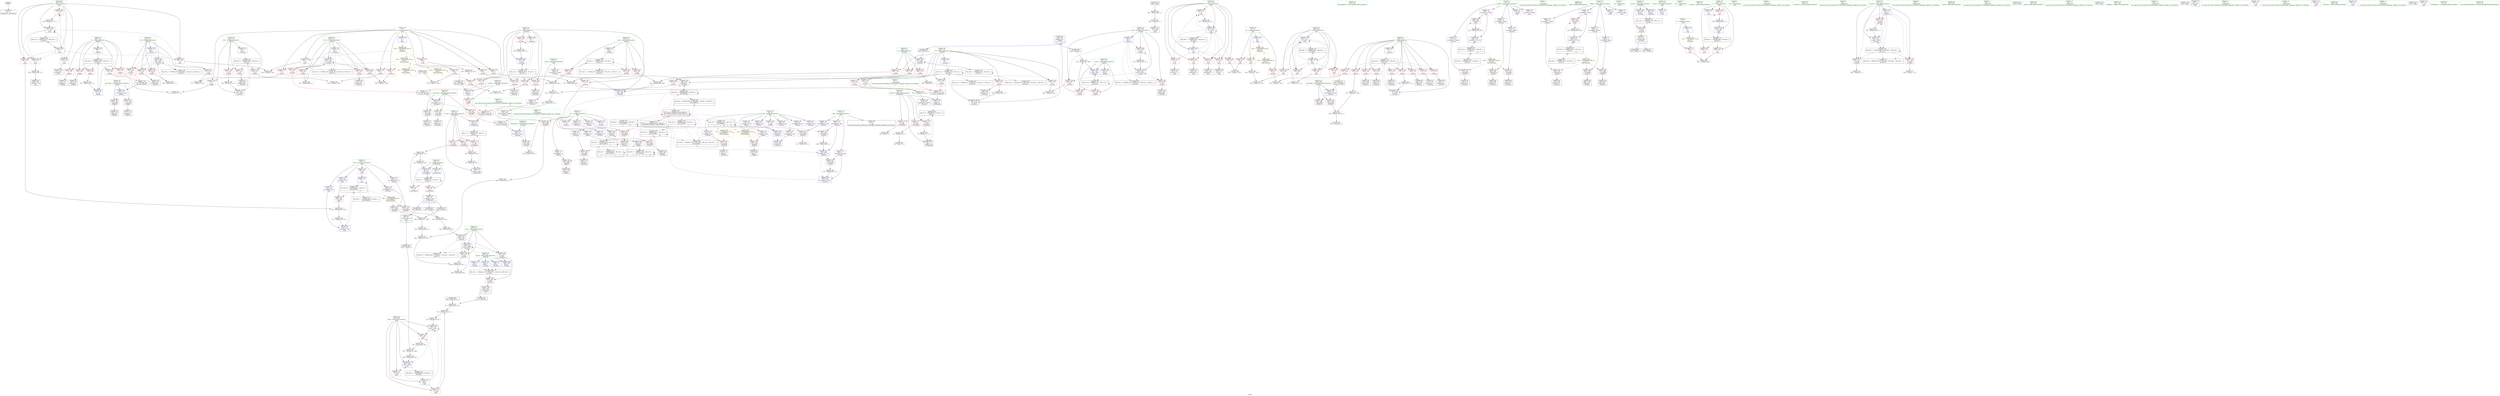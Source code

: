 digraph "SVFG" {
	label="SVFG";

	Node0x558b04656ff0 [shape=record,color=grey,label="{NodeID: 0\nNullPtr}"];
	Node0x558b04656ff0 -> Node0x558b04692350[style=solid];
	Node0x558b046dbcd0 [shape=record,color=yellow,style=double,label="{NodeID: 609\n66V_1 = ENCHI(MR_66V_0)\npts\{220000 \}\nFun[_Z5solvei]}"];
	Node0x558b046dbcd0 -> Node0x558b0469f000[style=dashed];
	Node0x558b046dbcd0 -> Node0x558b0469f0d0[style=dashed];
	Node0x558b046abc30 [shape=record,color=grey,label="{NodeID: 443\n565 = Binary(564, 51, )\n}"];
	Node0x558b046abc30 -> Node0x558b046b0d30[style=solid];
	Node0x558b0469ff70 [shape=record,color=red,label="{NodeID: 277\n589\<--479\n\<--total\nmain\n}"];
	Node0x558b04693db0 [shape=record,color=red,label="{NodeID: 194\n174\<--156\n\<--num.addr\n_Z4pleni\n}"];
	Node0x558b04693db0 -> Node0x558b04692e40[style=solid];
	Node0x558b04690fd0 [shape=record,color=black,label="{NodeID: 111\n538\<--537\nidxprom14\<--\nmain\n}"];
	Node0x558b0468f2a0 [shape=record,color=green,label="{NodeID: 28\n42\<--43\na.addr\<--a.addr_field_insensitive\n_Z7fastpowii\n}"];
	Node0x558b0468f2a0 -> Node0x558b04698920[style=solid];
	Node0x558b0468f2a0 -> Node0x558b046989f0[style=solid];
	Node0x558b0468f2a0 -> Node0x558b04698ac0[style=solid];
	Node0x558b0468f2a0 -> Node0x558b046a08c0[style=solid];
	Node0x558b0468f2a0 -> Node0x558b046a0c00[style=solid];
	Node0x558b046d4760 [shape=record,color=black,label="{NodeID: 554\nMR_54V_2 = PHI(MR_54V_4, MR_54V_1, MR_54V_1, MR_54V_1, )\npts\{221 \}\n}"];
	Node0x558b046ae630 [shape=record,color=grey,label="{NodeID: 471\n577 = Binary(576, 51, )\n}"];
	Node0x558b046ae630 -> Node0x558b046a3b20[style=solid];
	Node0x558b046a1690 [shape=record,color=blue,label="{NodeID: 305\n160\<--5\ni\<--\n_Z4pleni\n}"];
	Node0x558b046a1690 -> Node0x558b046d2960[style=dashed];
	Node0x558b04695470 [shape=record,color=red,label="{NodeID: 222\n327\<--216\n\<--i37\n_Z5solvei\n}"];
	Node0x558b04695470 -> Node0x558b046b0bb0[style=solid];
	Node0x558b04696f20 [shape=record,color=purple,label="{NodeID: 139\n333\<--25\narrayidx42\<--vis\n_Z5solvei\n}"];
	Node0x558b04696f20 -> Node0x558b0469ee60[style=solid];
	Node0x558b04691a70 [shape=record,color=green,label="{NodeID: 56\n352\<--353\nllvm.ctpop.i32\<--llvm.ctpop.i32_field_insensitive\n}"];
	Node0x558b046a2d50 [shape=record,color=blue,label="{NodeID: 333\n228\<--5\ni82\<--\n_Z5solvei\n}"];
	Node0x558b046a2d50 -> Node0x558b0469e4a0[style=dashed];
	Node0x558b046a2d50 -> Node0x558b0469e570[style=dashed];
	Node0x558b046a2d50 -> Node0x558b0469e640[style=dashed];
	Node0x558b046a2d50 -> Node0x558b046a2ef0[style=dashed];
	Node0x558b046a2d50 -> Node0x558b046d5b60[style=dashed];
	Node0x558b0469e980 [shape=record,color=red,label="{NodeID: 250\n273\<--272\n\<--arrayidx12\n_Z5solvei\n}"];
	Node0x558b0469e980 -> Node0x558b046938d0[style=solid];
	Node0x558b046985e0 [shape=record,color=red,label="{NodeID: 167\n582\<--7\n\<--N\nmain\n}"];
	Node0x558b046985e0 -> Node0x558b046ae030[style=solid];
	Node0x558b04693250 [shape=record,color=black,label="{NodeID: 84\n154\<--200\n_Z4pleni_ret\<--\n_Z4pleni\n|{<s0>3|<s1>10}}"];
	Node0x558b04693250:s0 -> Node0x558b04701c00[style=solid,color=blue];
	Node0x558b04693250:s1 -> Node0x558b04701f10[style=solid,color=blue];
	Node0x558b046727f0 [shape=record,color=green,label="{NodeID: 1\n5\<--1\n\<--dummyObj\nCan only get source location for instruction, argument, global var or function.}"];
	Node0x558b04701870 [shape=record,color=black,label="{NodeID: 693\n86 = PHI(39, )\n}"];
	Node0x558b04701870 -> Node0x558b046926f0[style=solid];
	Node0x558b046abdb0 [shape=record,color=grey,label="{NodeID: 444\n248 = Binary(245, 247, )\n}"];
	Node0x558b046abdb0 -> Node0x558b046b02b0[style=solid];
	Node0x558b046a0040 [shape=record,color=red,label="{NodeID: 278\n557\<--481\n\<--m\nmain\n}"];
	Node0x558b046a0040 -> Node0x558b046b0430[style=solid];
	Node0x558b04693e80 [shape=record,color=red,label="{NodeID: 195\n191\<--158\n\<--count\n_Z4pleni\n}"];
	Node0x558b04693e80 -> Node0x558b046ac6b0[style=solid];
	Node0x558b046910a0 [shape=record,color=black,label="{NodeID: 112\n544\<--543\nidxprom16\<--\nmain\n}"];
	Node0x558b0468f370 [shape=record,color=green,label="{NodeID: 29\n44\<--45\nb.addr\<--b.addr_field_insensitive\n_Z7fastpowii\n}"];
	Node0x558b0468f370 -> Node0x558b04698b90[style=solid];
	Node0x558b0468f370 -> Node0x558b04698c60[style=solid];
	Node0x558b0468f370 -> Node0x558b04698d30[style=solid];
	Node0x558b0468f370 -> Node0x558b046a0990[style=solid];
	Node0x558b0468f370 -> Node0x558b046a0cd0[style=solid];
	Node0x558b046d4c60 [shape=record,color=black,label="{NodeID: 555\nMR_56V_2 = PHI(MR_56V_4, MR_56V_1, MR_56V_1, MR_56V_1, )\npts\{223 \}\n}"];
	Node0x558b046ae7b0 [shape=record,color=grey,label="{NodeID: 472\n571 = Binary(568, 570, )\n}"];
	Node0x558b046ae7b0 -> Node0x558b046aeab0[style=solid];
	Node0x558b046a1760 [shape=record,color=blue,label="{NodeID: 306\n158\<--192\ncount\<--add\n_Z4pleni\n}"];
	Node0x558b046a1760 -> Node0x558b046d2460[style=dashed];
	Node0x558b04695540 [shape=record,color=red,label="{NodeID: 223\n331\<--216\n\<--i37\n_Z5solvei\n}"];
	Node0x558b04695540 -> Node0x558b04690540[style=solid];
	Node0x558b04696ff0 [shape=record,color=purple,label="{NodeID: 140\n369\<--25\n\<--vis\n_Z5solvei\n}"];
	Node0x558b04691b70 [shape=record,color=green,label="{NodeID: 57\n468\<--469\nmain\<--main_field_insensitive\n}"];
	Node0x558b046a2e20 [shape=record,color=blue,label="{NodeID: 334\n226\<--449\ntotal\<--rem99\n_Z5solvei\n}"];
	Node0x558b046a2e20 -> Node0x558b0469e300[style=dashed];
	Node0x558b046a2e20 -> Node0x558b0469e3d0[style=dashed];
	Node0x558b046a2e20 -> Node0x558b046a2e20[style=dashed];
	Node0x558b046a2e20 -> Node0x558b046d5660[style=dashed];
	Node0x558b0469ea50 [shape=record,color=red,label="{NodeID: 251\n280\<--279\n\<--arrayidx16\n_Z5solvei\n}"];
	Node0x558b0469ea50 -> Node0x558b04693a70[style=solid];
	Node0x558b046986b0 [shape=record,color=red,label="{NodeID: 168\n242\<--9\n\<--K\n_Z5solvei\n}"];
	Node0x558b046986b0 -> Node0x558b046b0730[style=solid];
	Node0x558b04693320 [shape=record,color=black,label="{NodeID: 85\n252\<--251\nidxprom\<--\n_Z5solvei\n}"];
	Node0x558b0468df90 [shape=record,color=green,label="{NodeID: 2\n31\<--1\n.str\<--dummyObj\nGlob }"];
	Node0x558b04701a60 [shape=record,color=black,label="{NodeID: 694\n136 = PHI(91, )\n}"];
	Node0x558b046abf30 [shape=record,color=grey,label="{NodeID: 445\n413 = Binary(411, 412, )\n}"];
	Node0x558b046abf30 -> Node0x558b04690950[style=solid];
	Node0x558b046a0110 [shape=record,color=red,label="{NodeID: 279\n563\<--481\n\<--m\nmain\n}"];
	Node0x558b04693f50 [shape=record,color=red,label="{NodeID: 196\n200\<--158\n\<--count\n_Z4pleni\n}"];
	Node0x558b04693f50 -> Node0x558b04693250[style=solid];
	Node0x558b04691170 [shape=record,color=black,label="{NodeID: 113\n567\<--566\n\<--tobool\nmain\n}"];
	Node0x558b0468f440 [shape=record,color=green,label="{NodeID: 30\n46\<--47\np\<--p_field_insensitive\n_Z7fastpowii\n}"];
	Node0x558b0468f440 -> Node0x558b04698e00[style=solid];
	Node0x558b0468f440 -> Node0x558b04698ed0[style=solid];
	Node0x558b0468f440 -> Node0x558b046a0a60[style=solid];
	Node0x558b0468f440 -> Node0x558b046a0b30[style=solid];
	Node0x558b046d5160 [shape=record,color=black,label="{NodeID: 556\nMR_58V_2 = PHI(MR_58V_3, MR_58V_1, MR_58V_1, MR_58V_1, )\npts\{225 \}\n}"];
	Node0x558b046ae930 [shape=record,color=grey,label="{NodeID: 473\n573 = Binary(572, 64, )\n}"];
	Node0x558b046ae930 -> Node0x558b046a3a50[style=solid];
	Node0x558b046a1830 [shape=record,color=blue,label="{NodeID: 307\n160\<--197\ni\<--inc\n_Z4pleni\n}"];
	Node0x558b046a1830 -> Node0x558b046d2960[style=dashed];
	Node0x558b04695610 [shape=record,color=red,label="{NodeID: 224\n337\<--216\n\<--i37\n_Z5solvei\n|{<s0>7}}"];
	Node0x558b04695610:s0 -> Node0x558b04703030[style=solid,color=red];
	Node0x558b046970c0 [shape=record,color=purple,label="{NodeID: 141\n381\<--25\narrayidx64\<--vis\n_Z5solvei\n}"];
	Node0x558b046970c0 -> Node0x558b0469ef30[style=solid];
	Node0x558b04691c70 [shape=record,color=green,label="{NodeID: 58\n471\<--472\nretval\<--retval_field_insensitive\nmain\n}"];
	Node0x558b04691c70 -> Node0x558b046a3090[style=solid];
	Node0x558b046c3530 [shape=record,color=black,label="{NodeID: 501\nMR_58V_4 = PHI(MR_58V_5, MR_58V_3, )\npts\{225 \}\n}"];
	Node0x558b046c3530 -> Node0x558b046a2870[style=dashed];
	Node0x558b046c3530 -> Node0x558b046c3530[style=dashed];
	Node0x558b046c3530 -> Node0x558b046d5160[style=dashed];
	Node0x558b046a2ef0 [shape=record,color=blue,label="{NodeID: 335\n228\<--453\ni82\<--inc101\n_Z5solvei\n}"];
	Node0x558b046a2ef0 -> Node0x558b0469e4a0[style=dashed];
	Node0x558b046a2ef0 -> Node0x558b0469e570[style=dashed];
	Node0x558b046a2ef0 -> Node0x558b0469e640[style=dashed];
	Node0x558b046a2ef0 -> Node0x558b046a2ef0[style=dashed];
	Node0x558b046a2ef0 -> Node0x558b046d5b60[style=dashed];
	Node0x558b0469eb20 [shape=record,color=red,label="{NodeID: 252\n283\<--282\n\<--arrayidx18\n_Z5solvei\n}"];
	Node0x558b0469eb20 -> Node0x558b046ad730[style=solid];
	Node0x558b04698780 [shape=record,color=red,label="{NodeID: 169\n524\<--9\n\<--K\nmain\n}"];
	Node0x558b04698780 -> Node0x558b046affb0[style=solid];
	Node0x558b046933f0 [shape=record,color=black,label="{NodeID: 86\n255\<--254\nidxprom1\<--\n_Z5solvei\n}"];
	Node0x558b04672ac0 [shape=record,color=green,label="{NodeID: 3\n33\<--1\n.str.1\<--dummyObj\nGlob }"];
	Node0x558b04701b30 [shape=record,color=black,label="{NodeID: 695\n351 = PHI()\n}"];
	Node0x558b04701b30 -> Node0x558b046af230[style=solid];
	Node0x558b046c2230 [shape=record,color=black,label="{NodeID: 529\nMR_20V_6 = PHI(MR_20V_7, MR_20V_3, )\npts\{270000 \}\n|{|<s3>10}}"];
	Node0x558b046c2230 -> Node0x558b0469ef30[style=dashed];
	Node0x558b046c2230 -> Node0x558b046c2230[style=dashed];
	Node0x558b046c2230 -> Node0x558b046d6560[style=dashed];
	Node0x558b046c2230:s3 -> Node0x558b046a14f0[style=dashed,color=red];
	Node0x558b046ac0b0 [shape=record,color=grey,label="{NodeID: 446\n411 = Binary(409, 410, )\n}"];
	Node0x558b046ac0b0 -> Node0x558b046abf30[style=solid];
	Node0x558b046a01e0 [shape=record,color=red,label="{NodeID: 280\n569\<--481\n\<--m\nmain\n|{<s0>17}}"];
	Node0x558b046a01e0:s0 -> Node0x558b047032d0[style=solid,color=red];
	Node0x558b04694020 [shape=record,color=red,label="{NodeID: 197\n170\<--160\n\<--i\n_Z4pleni\n}"];
	Node0x558b04694020 -> Node0x558b046af530[style=solid];
	Node0x558b04691240 [shape=record,color=purple,label="{NodeID: 114\n259\<--11\narrayidx4\<--edge1\n_Z5solvei\n}"];
	Node0x558b04691240 -> Node0x558b0469e7e0[style=solid];
	Node0x558b0468f510 [shape=record,color=green,label="{NodeID: 31\n78\<--79\n_Z3invi\<--_Z3invi_field_insensitive\n}"];
	Node0x558b046d5660 [shape=record,color=black,label="{NodeID: 557\nMR_60V_2 = PHI(MR_60V_4, MR_60V_1, MR_60V_1, MR_60V_1, )\npts\{227 \}\n}"];
	Node0x558b046aeab0 [shape=record,color=grey,label="{NodeID: 474\n572 = Binary(562, 571, )\n}"];
	Node0x558b046aeab0 -> Node0x558b046ae930[style=solid];
	Node0x558b046a1900 [shape=record,color=blue,label="{NodeID: 308\n208\<--205\nmask.addr\<--mask\n_Z5solvei\n}"];
	Node0x558b046a1900 -> Node0x558b046946a0[style=dashed];
	Node0x558b046a1900 -> Node0x558b04694770[style=dashed];
	Node0x558b046956e0 [shape=record,color=red,label="{NodeID: 225\n346\<--216\n\<--i37\n_Z5solvei\n}"];
	Node0x558b046956e0 -> Node0x558b046aa5b0[style=solid];
	Node0x558b04697190 [shape=record,color=purple,label="{NodeID: 142\n117\<--28\narrayidx2\<--adj\n_Z5cycleii\n}"];
	Node0x558b04691d40 [shape=record,color=green,label="{NodeID: 59\n473\<--474\nt\<--t_field_insensitive\nmain\n}"];
	Node0x558b04691d40 -> Node0x558b0469f270[style=solid];
	Node0x558b04691d40 -> Node0x558b0469f340[style=solid];
	Node0x558b04691d40 -> Node0x558b0469f410[style=solid];
	Node0x558b04691d40 -> Node0x558b046a3160[style=solid];
	Node0x558b04691d40 -> Node0x558b046a3cc0[style=solid];
	Node0x558b046c3a30 [shape=record,color=black,label="{NodeID: 502\nMR_68V_4 = PHI(MR_68V_6, MR_68V_3, )\npts\{240000 \}\n}"];
	Node0x558b046c3a30 -> Node0x558b0469f1a0[style=dashed];
	Node0x558b046c3a30 -> Node0x558b046a2a10[style=dashed];
	Node0x558b046c3a30 -> Node0x558b046c3a30[style=dashed];
	Node0x558b046c3a30 -> Node0x558b046d6060[style=dashed];
	Node0x558b046a2fc0 [shape=record,color=blue,label="{NodeID: 336\n206\<--456\nretval\<--\n_Z5solvei\n}"];
	Node0x558b046a2fc0 -> Node0x558b046d3360[style=dashed];
	Node0x558b0469ebf0 [shape=record,color=red,label="{NodeID: 253\n289\<--288\n\<--arrayidx20\n_Z5solvei\n}"];
	Node0x558b0469ebf0 -> Node0x558b046903a0[style=solid];
	Node0x558b04698850 [shape=record,color=red,label="{NodeID: 170\n558\<--9\n\<--K\nmain\n}"];
	Node0x558b04698850 -> Node0x558b046ad8b0[style=solid];
	Node0x558b046934c0 [shape=record,color=black,label="{NodeID: 87\n258\<--257\nidxprom3\<--\n_Z5solvei\n}"];
	Node0x558b04671fe0 [shape=record,color=green,label="{NodeID: 4\n35\<--1\n.str.2\<--dummyObj\nGlob }"];
	Node0x558b04701c00 [shape=record,color=black,label="{NodeID: 696\n190 = PHI(154, )\n}"];
	Node0x558b04701c00 -> Node0x558b046ac6b0[style=solid];
	Node0x558b046dc050 [shape=record,color=yellow,style=double,label="{NodeID: 613\n10V_1 = ENCHI(MR_10V_0)\npts\{8 \}\nFun[_Z4pleni]|{|<s1>3}}"];
	Node0x558b046dc050 -> Node0x558b04697f60[style=dashed];
	Node0x558b046dc050:s1 -> Node0x558b046dc050[style=dashed,color=red];
	Node0x558b046ac230 [shape=record,color=grey,label="{NodeID: 447\n247 = Binary(51, 246, )\n}"];
	Node0x558b046ac230 -> Node0x558b046abdb0[style=solid];
	Node0x558b046a02b0 [shape=record,color=red,label="{NodeID: 281\n576\<--481\n\<--m\nmain\n}"];
	Node0x558b046a02b0 -> Node0x558b046ae630[style=solid];
	Node0x558b046940f0 [shape=record,color=red,label="{NodeID: 198\n177\<--160\n\<--i\n_Z4pleni\n}"];
	Node0x558b046940f0 -> Node0x558b04692f10[style=solid];
	Node0x558b04691310 [shape=record,color=purple,label="{NodeID: 115\n266\<--11\narrayidx8\<--edge1\n_Z5solvei\n}"];
	Node0x558b04691310 -> Node0x558b0469e8b0[style=solid];
	Node0x558b0468f610 [shape=record,color=green,label="{NodeID: 32\n82\<--83\na.addr\<--a.addr_field_insensitive\n_Z3invi\n}"];
	Node0x558b0468f610 -> Node0x558b04698fa0[style=solid];
	Node0x558b0468f610 -> Node0x558b046a0da0[style=solid];
	Node0x558b046d5b60 [shape=record,color=black,label="{NodeID: 558\nMR_62V_2 = PHI(MR_62V_4, MR_62V_1, MR_62V_1, MR_62V_1, )\npts\{229 \}\n}"];
	Node0x558b046aec30 [shape=record,color=grey,label="{NodeID: 475\n440 = Binary(437, 439, )\n}"];
	Node0x558b046aec30 -> Node0x558b046aedb0[style=solid];
	Node0x558b046a19d0 [shape=record,color=blue,label="{NodeID: 309\n210\<--5\ni\<--\n_Z5solvei\n}"];
	Node0x558b046a19d0 -> Node0x558b046c8fc0[style=dashed];
	Node0x558b046957b0 [shape=record,color=red,label="{NodeID: 226\n392\<--218\n\<--P\n_Z5solvei\n}"];
	Node0x558b046957b0 -> Node0x558b04690880[style=solid];
	Node0x558b046957b0 -> Node0x558b046ad130[style=solid];
	Node0x558b04697260 [shape=record,color=purple,label="{NodeID: 143\n120\<--28\narrayidx4\<--adj\n_Z5cycleii\n}"];
	Node0x558b04697260 -> Node0x558b04699960[style=solid];
	Node0x558b04691e10 [shape=record,color=green,label="{NodeID: 60\n475\<--476\ni\<--i_field_insensitive\nmain\n}"];
	Node0x558b04691e10 -> Node0x558b0469f4e0[style=solid];
	Node0x558b04691e10 -> Node0x558b0469f5b0[style=solid];
	Node0x558b04691e10 -> Node0x558b0469f680[style=solid];
	Node0x558b04691e10 -> Node0x558b0469f750[style=solid];
	Node0x558b04691e10 -> Node0x558b0469f820[style=solid];
	Node0x558b04691e10 -> Node0x558b046a3300[style=solid];
	Node0x558b04691e10 -> Node0x558b046a34a0[style=solid];
	Node0x558b046a3090 [shape=record,color=blue,label="{NodeID: 337\n471\<--5\nretval\<--\nmain\n}"];
	Node0x558b0469ecc0 [shape=record,color=red,label="{NodeID: 254\n292\<--291\n\<--arrayidx22\n_Z5solvei\n}"];
	Node0x558b0469ecc0 -> Node0x558b046acb30[style=solid];
	Node0x558b04698920 [shape=record,color=red,label="{NodeID: 171\n61\<--42\n\<--a.addr\n_Z7fastpowii\n}"];
	Node0x558b04698920 -> Node0x558b046ab7b0[style=solid];
	Node0x558b04693590 [shape=record,color=black,label="{NodeID: 88\n261\<--260\nidxprom5\<--\n_Z5solvei\n}"];
	Node0x558b04672070 [shape=record,color=green,label="{NodeID: 5\n51\<--1\n\<--dummyObj\nCan only get source location for instruction, argument, global var or function.}"];
	Node0x558b04701e00 [shape=record,color=black,label="{NodeID: 697\n338 = PHI(91, )\n}"];
	Node0x558b046ac3b0 [shape=record,color=grey,label="{NodeID: 448\n73 = Binary(72, 51, )\n}"];
	Node0x558b046ac3b0 -> Node0x558b046a0cd0[style=solid];
	Node0x558b046a0380 [shape=record,color=red,label="{NodeID: 282\n508\<--507\n\<--arrayidx\nmain\n}"];
	Node0x558b046a0380 -> Node0x558b046accb0[style=solid];
	Node0x558b046941c0 [shape=record,color=red,label="{NodeID: 199\n183\<--160\n\<--i\n_Z4pleni\n}"];
	Node0x558b046941c0 -> Node0x558b046930b0[style=solid];
	Node0x558b04695c70 [shape=record,color=purple,label="{NodeID: 116\n279\<--11\narrayidx16\<--edge1\n_Z5solvei\n}"];
	Node0x558b04695c70 -> Node0x558b0469ea50[style=solid];
	Node0x558b0468f6e0 [shape=record,color=green,label="{NodeID: 33\n89\<--90\n_Z5cycleii\<--_Z5cycleii_field_insensitive\n}"];
	Node0x558b046d6060 [shape=record,color=black,label="{NodeID: 559\nMR_68V_2 = PHI(MR_68V_3, MR_68V_1, MR_68V_1, MR_68V_1, )\npts\{240000 \}\n|{<s0>17}}"];
	Node0x558b046d6060:s0 -> Node0x558b046cf6d0[style=dashed,color=blue];
	Node0x558b046aedb0 [shape=record,color=grey,label="{NodeID: 476\n441 = Binary(440, 64, )\n}"];
	Node0x558b046aedb0 -> Node0x558b046aa8b0[style=solid];
	Node0x558b046a1aa0 [shape=record,color=blue,label="{NodeID: 310\n262\<--108\narrayidx6\<--\n_Z5solvei\n}"];
	Node0x558b046a1aa0 -> Node0x558b046a1b70[style=dashed];
	Node0x558b04695880 [shape=record,color=red,label="{NodeID: 227\n412\<--218\n\<--P\n_Z5solvei\n}"];
	Node0x558b04695880 -> Node0x558b046abf30[style=solid];
	Node0x558b04697330 [shape=record,color=purple,label="{NodeID: 144\n176\<--28\narrayidx2\<--adj\n_Z4pleni\n}"];
	Node0x558b04691ee0 [shape=record,color=green,label="{NodeID: 61\n477\<--478\ni7\<--i7_field_insensitive\nmain\n}"];
	Node0x558b04691ee0 -> Node0x558b0469f8f0[style=solid];
	Node0x558b04691ee0 -> Node0x558b0469f9c0[style=solid];
	Node0x558b04691ee0 -> Node0x558b0469fa90[style=solid];
	Node0x558b04691ee0 -> Node0x558b0469fb60[style=solid];
	Node0x558b04691ee0 -> Node0x558b0469fc30[style=solid];
	Node0x558b04691ee0 -> Node0x558b0469fd00[style=solid];
	Node0x558b04691ee0 -> Node0x558b046a3570[style=solid];
	Node0x558b04691ee0 -> Node0x558b046a37e0[style=solid];
	Node0x558b046a3160 [shape=record,color=blue,label="{NodeID: 338\n473\<--51\nt\<--\nmain\n}"];
	Node0x558b046a3160 -> Node0x558b046c6c30[style=dashed];
	Node0x558b0469ed90 [shape=record,color=red,label="{NodeID: 255\n310\<--309\n\<--arrayidx30\n_Z5solvei\n}"];
	Node0x558b0469ed90 -> Node0x558b046b0130[style=solid];
	Node0x558b046989f0 [shape=record,color=red,label="{NodeID: 172\n67\<--42\n\<--a.addr\n_Z7fastpowii\n}"];
	Node0x558b046989f0 -> Node0x558b046ab1b0[style=solid];
	Node0x558b04693660 [shape=record,color=black,label="{NodeID: 89\n265\<--264\nidxprom7\<--\n_Z5solvei\n}"];
	Node0x558b04673270 [shape=record,color=green,label="{NodeID: 6\n64\<--1\n\<--dummyObj\nCan only get source location for instruction, argument, global var or function.}"];
	Node0x558b04701f10 [shape=record,color=black,label="{NodeID: 698\n386 = PHI(154, )\n}"];
	Node0x558b04701f10 -> Node0x558b046a2870[style=solid];
	Node0x558b046ac530 [shape=record,color=grey,label="{NodeID: 449\n318 = Binary(317, 51, )\n}"];
	Node0x558b046ac530 -> Node0x558b046a2050[style=solid];
	Node0x558b046a0450 [shape=record,color=red,label="{NodeID: 283\n540\<--539\n\<--arrayidx15\nmain\n}"];
	Node0x558b046a0450 -> Node0x558b046ad2b0[style=solid];
	Node0x558b04694290 [shape=record,color=red,label="{NodeID: 200\n189\<--160\n\<--i\n_Z4pleni\n|{<s0>3}}"];
	Node0x558b04694290:s0 -> Node0x558b047033e0[style=solid,color=red];
	Node0x558b04695d40 [shape=record,color=purple,label="{NodeID: 117\n529\<--11\n\<--edge1\nmain\n}"];
	Node0x558b0468f7e0 [shape=record,color=green,label="{NodeID: 34\n94\<--95\nretval\<--retval_field_insensitive\n_Z5cycleii\n}"];
	Node0x558b0468f7e0 -> Node0x558b04699070[style=solid];
	Node0x558b0468f7e0 -> Node0x558b046a11b0[style=solid];
	Node0x558b0468f7e0 -> Node0x558b046a1350[style=solid];
	Node0x558b046d6560 [shape=record,color=black,label="{NodeID: 560\nMR_20V_2 = PHI(MR_20V_6, MR_20V_3, MR_20V_3, MR_20V_1, )\npts\{270000 \}\n|{<s0>17}}"];
	Node0x558b046d6560:s0 -> Node0x558b046cf6d0[style=dashed,color=blue];
	Node0x558b046aef30 [shape=record,color=grey,label="{NodeID: 477\n358 = cmp(357, 51, )\n}"];
	Node0x558b046a1b70 [shape=record,color=blue,label="{NodeID: 311\n275\<--108\narrayidx14\<--\n_Z5solvei\n}"];
	Node0x558b046a1b70 -> Node0x558b046c99c0[style=dashed];
	Node0x558b04695950 [shape=record,color=red,label="{NodeID: 228\n417\<--218\n\<--P\n_Z5solvei\n|{<s0>11}}"];
	Node0x558b04695950:s0 -> Node0x558b04702d60[style=solid,color=red];
	Node0x558b04697400 [shape=record,color=purple,label="{NodeID: 145\n179\<--28\narrayidx4\<--adj\n_Z4pleni\n}"];
	Node0x558b04697400 -> Node0x558b04694430[style=solid];
	Node0x558b04691fb0 [shape=record,color=green,label="{NodeID: 62\n479\<--480\ntotal\<--total_field_insensitive\nmain\n}"];
	Node0x558b04691fb0 -> Node0x558b0469fdd0[style=solid];
	Node0x558b04691fb0 -> Node0x558b0469fea0[style=solid];
	Node0x558b04691fb0 -> Node0x558b0469ff70[style=solid];
	Node0x558b04691fb0 -> Node0x558b046a38b0[style=solid];
	Node0x558b04691fb0 -> Node0x558b046a3a50[style=solid];
	Node0x558b04691fb0 -> Node0x558b046a3bf0[style=solid];
	Node0x558b046a3230 [shape=record,color=blue,label="{NodeID: 339\n496\<--51\n\<--\nmain\n}"];
	Node0x558b046a3230 -> Node0x558b046d0160[style=dashed];
	Node0x558b0469ee60 [shape=record,color=red,label="{NodeID: 256\n334\<--333\n\<--arrayidx42\n_Z5solvei\n}"];
	Node0x558b0469ee60 -> Node0x558b04690610[style=solid];
	Node0x558b04698ac0 [shape=record,color=red,label="{NodeID: 173\n68\<--42\n\<--a.addr\n_Z7fastpowii\n}"];
	Node0x558b04698ac0 -> Node0x558b046ab1b0[style=solid];
	Node0x558b04693730 [shape=record,color=black,label="{NodeID: 90\n268\<--267\nidxprom9\<--\n_Z5solvei\n}"];
	Node0x558b04673300 [shape=record,color=green,label="{NodeID: 7\n87\<--1\n\<--dummyObj\nCan only get source location for instruction, argument, global var or function.|{<s0>1}}"];
	Node0x558b04673300:s0 -> Node0x558b04702d60[style=solid,color=red];
	Node0x558b04702080 [shape=record,color=black,label="{NodeID: 699\n418 = PHI(39, )\n}"];
	Node0x558b04702080 -> Node0x558b046abab0[style=solid];
	Node0x558b046ac6b0 [shape=record,color=grey,label="{NodeID: 450\n192 = Binary(191, 190, )\n}"];
	Node0x558b046ac6b0 -> Node0x558b046a1760[style=solid];
	Node0x558b046a0520 [shape=record,color=red,label="{NodeID: 284\n546\<--545\n\<--arrayidx17\nmain\n}"];
	Node0x558b046a0520 -> Node0x558b046adbb0[style=solid];
	Node0x558b04694360 [shape=record,color=red,label="{NodeID: 201\n196\<--160\n\<--i\n_Z4pleni\n}"];
	Node0x558b04694360 -> Node0x558b046ab630[style=solid];
	Node0x558b04695e10 [shape=record,color=purple,label="{NodeID: 118\n539\<--11\narrayidx15\<--edge1\nmain\n}"];
	Node0x558b04695e10 -> Node0x558b046a0450[style=solid];
	Node0x558b04695e10 -> Node0x558b046a3640[style=solid];
	Node0x558b0468f8b0 [shape=record,color=green,label="{NodeID: 35\n96\<--97\nnum.addr\<--num.addr_field_insensitive\n_Z5cycleii\n}"];
	Node0x558b0468f8b0 -> Node0x558b04699140[style=solid];
	Node0x558b0468f8b0 -> Node0x558b04699210[style=solid];
	Node0x558b0468f8b0 -> Node0x558b046992e0[style=solid];
	Node0x558b0468f8b0 -> Node0x558b046a0e70[style=solid];
	Node0x558b046af0b0 [shape=record,color=grey,label="{NodeID: 478\n364 = cmp(363, 5, )\n}"];
	Node0x558b046a1c40 [shape=record,color=blue,label="{NodeID: 312\n282\<--284\narrayidx18\<--inc\n_Z5solvei\n}"];
	Node0x558b046a1c40 -> Node0x558b0469ecc0[style=dashed];
	Node0x558b046a1c40 -> Node0x558b046a1d10[style=dashed];
	Node0x558b04695a20 [shape=record,color=red,label="{NodeID: 229\n425\<--218\n\<--P\n_Z5solvei\n}"];
	Node0x558b04695a20 -> Node0x558b046b05b0[style=solid];
	Node0x558b046974d0 [shape=record,color=purple,label="{NodeID: 146\n231\<--28\n\<--adj\n_Z5solvei\n}"];
	Node0x558b04692080 [shape=record,color=green,label="{NodeID: 63\n481\<--482\nm\<--m_field_insensitive\nmain\n}"];
	Node0x558b04692080 -> Node0x558b046a0040[style=solid];
	Node0x558b04692080 -> Node0x558b046a0110[style=solid];
	Node0x558b04692080 -> Node0x558b046a01e0[style=solid];
	Node0x558b04692080 -> Node0x558b046a02b0[style=solid];
	Node0x558b04692080 -> Node0x558b046a3980[style=solid];
	Node0x558b04692080 -> Node0x558b046a3b20[style=solid];
	Node0x558b046a3300 [shape=record,color=blue,label="{NodeID: 340\n475\<--51\ni\<--\nmain\n}"];
	Node0x558b046a3300 -> Node0x558b0469f4e0[style=dashed];
	Node0x558b046a3300 -> Node0x558b0469f5b0[style=dashed];
	Node0x558b046a3300 -> Node0x558b0469f680[style=dashed];
	Node0x558b046a3300 -> Node0x558b0469f750[style=dashed];
	Node0x558b046a3300 -> Node0x558b0469f820[style=dashed];
	Node0x558b046a3300 -> Node0x558b046a34a0[style=dashed];
	Node0x558b046a3300 -> Node0x558b046c5830[style=dashed];
	Node0x558b0469ef30 [shape=record,color=red,label="{NodeID: 257\n382\<--381\n\<--arrayidx64\n_Z5solvei\n}"];
	Node0x558b0469ef30 -> Node0x558b046907b0[style=solid];
	Node0x558b04698b90 [shape=record,color=red,label="{NodeID: 174\n53\<--44\n\<--b.addr\n_Z7fastpowii\n}"];
	Node0x558b04698b90 -> Node0x558b046af3b0[style=solid];
	Node0x558b04693800 [shape=record,color=black,label="{NodeID: 91\n271\<--270\nidxprom11\<--\n_Z5solvei\n}"];
	Node0x558b0468e250 [shape=record,color=green,label="{NodeID: 8\n108\<--1\n\<--dummyObj\nCan only get source location for instruction, argument, global var or function.}"];
	Node0x558b047021c0 [shape=record,color=black,label="{NodeID: 700\n439 = PHI(39, )\n}"];
	Node0x558b047021c0 -> Node0x558b046aec30[style=solid];
	Node0x558b046ce2d0 [shape=record,color=black,label="{NodeID: 534\nMR_20V_3 = PHI(MR_20V_4, MR_20V_1, )\npts\{270000 \}\n|{|<s4>7}}"];
	Node0x558b046ce2d0 -> Node0x558b0469ee60[style=dashed];
	Node0x558b046ce2d0 -> Node0x558b046c2230[style=dashed];
	Node0x558b046ce2d0 -> Node0x558b046ce2d0[style=dashed];
	Node0x558b046ce2d0 -> Node0x558b046d6560[style=dashed];
	Node0x558b046ce2d0:s4 -> Node0x558b046a1010[style=dashed,color=red];
	Node0x558b046ac830 [shape=record,color=grey,label="{NodeID: 451\n298 = Binary(297, 51, )\n}"];
	Node0x558b046ac830 -> Node0x558b046a1de0[style=solid];
	Node0x558b046a05f0 [shape=record,color=blue,label="{NodeID: 285\n4\<--5\nT\<--\nGlob }"];
	Node0x558b046a05f0 -> Node0x558b046da1a0[style=dashed];
	Node0x558b04694430 [shape=record,color=red,label="{NodeID: 202\n180\<--179\n\<--arrayidx4\n_Z4pleni\n}"];
	Node0x558b04694430 -> Node0x558b04692fe0[style=solid];
	Node0x558b04695ee0 [shape=record,color=purple,label="{NodeID: 119\n253\<--14\narrayidx\<--edge2\n_Z5solvei\n}"];
	Node0x558b04695ee0 -> Node0x558b0469e710[style=solid];
	Node0x558b0468f980 [shape=record,color=green,label="{NodeID: 36\n98\<--99\nfrom.addr\<--from.addr_field_insensitive\n_Z5cycleii\n}"];
	Node0x558b0468f980 -> Node0x558b046993b0[style=solid];
	Node0x558b0468f980 -> Node0x558b046a0f40[style=solid];
	Node0x558b046d6f60 [shape=record,color=black,label="{NodeID: 562\nMR_38V_3 = PHI(MR_38V_4, MR_38V_2, )\npts\{16 \}\n|{|<s3>17}}"];
	Node0x558b046d6f60 -> Node0x558b046a0520[style=dashed];
	Node0x558b046d6f60 -> Node0x558b046a3710[style=dashed];
	Node0x558b046d6f60 -> Node0x558b046c6230[style=dashed];
	Node0x558b046d6f60:s3 -> Node0x558b046db090[style=dashed,color=red];
	Node0x558b046af230 [shape=record,color=grey,label="{NodeID: 479\n355 = cmp(351, 354, )\n}"];
	Node0x558b046a1d10 [shape=record,color=blue,label="{NodeID: 313\n291\<--293\narrayidx22\<--inc23\n_Z5solvei\n}"];
	Node0x558b046a1d10 -> Node0x558b046c94c0[style=dashed];
	Node0x558b04695af0 [shape=record,color=red,label="{NodeID: 230\n432\<--218\n\<--P\n_Z5solvei\n}"];
	Node0x558b04695af0 -> Node0x558b046ae4b0[style=solid];
	Node0x558b046975a0 [shape=record,color=purple,label="{NodeID: 147\n256\<--28\narrayidx2\<--adj\n_Z5solvei\n}"];
	Node0x558b04692150 [shape=record,color=green,label="{NodeID: 64\n486\<--487\nscanf\<--scanf_field_insensitive\n}"];
	Node0x558b046a9b90 [shape=record,color=black,label="{NodeID: 424\n568 = PHI(339, 51, )\n}"];
	Node0x558b046a9b90 -> Node0x558b046ae7b0[style=solid];
	Node0x558b046a33d0 [shape=record,color=blue,label="{NodeID: 341\n514\<--511\narrayidx6\<--rem\nmain\n}"];
	Node0x558b046a33d0 -> Node0x558b046d0160[style=dashed];
	Node0x558b0469f000 [shape=record,color=red,label="{NodeID: 258\n416\<--415\n\<--arrayidx80\n_Z5solvei\n}"];
	Node0x558b0469f000 -> Node0x558b046abab0[style=solid];
	Node0x558b04698c60 [shape=record,color=red,label="{NodeID: 175\n56\<--44\n\<--b.addr\n_Z7fastpowii\n}"];
	Node0x558b04698c60 -> Node0x558b046ab4b0[style=solid];
	Node0x558b046938d0 [shape=record,color=black,label="{NodeID: 92\n274\<--273\nidxprom13\<--\n_Z5solvei\n}"];
	Node0x558b0468e2e0 [shape=record,color=green,label="{NodeID: 9\n139\<--1\n\<--dummyObj\nCan only get source location for instruction, argument, global var or function.}"];
	Node0x558b04702300 [shape=record,color=black,label="{NodeID: 701\n485 = PHI()\n}"];
	Node0x558b046dc4e0 [shape=record,color=yellow,style=double,label="{NodeID: 618\n22V_1 = ENCHI(MR_22V_0)\npts\{300000 \}\nFun[_Z4pleni]|{|<s1>3}}"];
	Node0x558b046dc4e0 -> Node0x558b04694430[style=dashed];
	Node0x558b046dc4e0:s1 -> Node0x558b046dc4e0[style=dashed,color=red];
	Node0x558b046ce7d0 [shape=record,color=black,label="{NodeID: 535\nMR_46V_3 = PHI(MR_46V_4, MR_46V_2, )\npts\{213 \}\n}"];
	Node0x558b046ce7d0 -> Node0x558b04694f90[style=dashed];
	Node0x558b046ce7d0 -> Node0x558b04695060[style=dashed];
	Node0x558b046ce7d0 -> Node0x558b04695130[style=dashed];
	Node0x558b046ce7d0 -> Node0x558b046a2050[style=dashed];
	Node0x558b046ac9b0 [shape=record,color=grey,label="{NodeID: 452\n453 = Binary(452, 51, )\n}"];
	Node0x558b046ac9b0 -> Node0x558b046a2ef0[style=solid];
	Node0x558b046a06c0 [shape=record,color=blue,label="{NodeID: 286\n7\<--5\nN\<--\nGlob }"];
	Node0x558b046a06c0 -> Node0x558b046da2b0[style=dashed];
	Node0x558b04694500 [shape=record,color=red,label="{NodeID: 203\n186\<--185\n\<--arrayidx6\n_Z4pleni\n}"];
	Node0x558b04694500 -> Node0x558b04693180[style=solid];
	Node0x558b04695fb0 [shape=record,color=purple,label="{NodeID: 120\n272\<--14\narrayidx12\<--edge2\n_Z5solvei\n}"];
	Node0x558b04695fb0 -> Node0x558b0469e980[style=solid];
	Node0x558b0468fa50 [shape=record,color=green,label="{NodeID: 37\n100\<--101\ni\<--i_field_insensitive\n_Z5cycleii\n}"];
	Node0x558b0468fa50 -> Node0x558b04699480[style=solid];
	Node0x558b0468fa50 -> Node0x558b04699550[style=solid];
	Node0x558b0468fa50 -> Node0x558b04699620[style=solid];
	Node0x558b0468fa50 -> Node0x558b046996f0[style=solid];
	Node0x558b0468fa50 -> Node0x558b046997c0[style=solid];
	Node0x558b0468fa50 -> Node0x558b04699890[style=solid];
	Node0x558b0468fa50 -> Node0x558b046a10e0[style=solid];
	Node0x558b0468fa50 -> Node0x558b046a1280[style=solid];
	Node0x558b046af3b0 [shape=record,color=grey,label="{NodeID: 480\n54 = cmp(53, 5, )\n}"];
	Node0x558b046a1de0 [shape=record,color=blue,label="{NodeID: 314\n210\<--298\ni\<--inc24\n_Z5solvei\n}"];
	Node0x558b046a1de0 -> Node0x558b046c8fc0[style=dashed];
	Node0x558b0469da50 [shape=record,color=red,label="{NodeID: 231\n438\<--218\n\<--P\n_Z5solvei\n|{<s0>12}}"];
	Node0x558b0469da50:s0 -> Node0x558b04702d60[style=solid,color=red];
	Node0x558b04697670 [shape=record,color=purple,label="{NodeID: 148\n262\<--28\narrayidx6\<--adj\n_Z5solvei\n}"];
	Node0x558b04697670 -> Node0x558b046a1aa0[style=solid];
	Node0x558b04692250 [shape=record,color=green,label="{NodeID: 65\n592\<--593\nprintf\<--printf_field_insensitive\n}"];
	Node0x558b046c5830 [shape=record,color=black,label="{NodeID: 508\nMR_82V_2 = PHI(MR_82V_4, MR_82V_1, )\npts\{476 \}\n}"];
	Node0x558b046c5830 -> Node0x558b046a3300[style=dashed];
	Node0x558b046aa130 [shape=record,color=grey,label="{NodeID: 425\n596 = Binary(595, 51, )\n}"];
	Node0x558b046aa130 -> Node0x558b046a3cc0[style=solid];
	Node0x558b046a34a0 [shape=record,color=blue,label="{NodeID: 342\n475\<--518\ni\<--inc\nmain\n}"];
	Node0x558b046a34a0 -> Node0x558b0469f4e0[style=dashed];
	Node0x558b046a34a0 -> Node0x558b0469f5b0[style=dashed];
	Node0x558b046a34a0 -> Node0x558b0469f680[style=dashed];
	Node0x558b046a34a0 -> Node0x558b0469f750[style=dashed];
	Node0x558b046a34a0 -> Node0x558b0469f820[style=dashed];
	Node0x558b046a34a0 -> Node0x558b046a34a0[style=dashed];
	Node0x558b046a34a0 -> Node0x558b046c5830[style=dashed];
	Node0x558b0469f0d0 [shape=record,color=red,label="{NodeID: 259\n437\<--436\n\<--arrayidx90\n_Z5solvei\n}"];
	Node0x558b0469f0d0 -> Node0x558b046aec30[style=solid];
	Node0x558b04698d30 [shape=record,color=red,label="{NodeID: 176\n72\<--44\n\<--b.addr\n_Z7fastpowii\n}"];
	Node0x558b04698d30 -> Node0x558b046ac3b0[style=solid];
	Node0x558b046939a0 [shape=record,color=black,label="{NodeID: 93\n278\<--277\nidxprom15\<--\n_Z5solvei\n}"];
	Node0x558b0468e370 [shape=record,color=green,label="{NodeID: 10\n148\<--1\n\<--dummyObj\nCan only get source location for instruction, argument, global var or function.}"];
	Node0x558b047023d0 [shape=record,color=black,label="{NodeID: 702\n495 = PHI()\n}"];
	Node0x558b046acb30 [shape=record,color=grey,label="{NodeID: 453\n293 = Binary(292, 51, )\n}"];
	Node0x558b046acb30 -> Node0x558b046a1d10[style=solid];
	Node0x558b046a07c0 [shape=record,color=blue,label="{NodeID: 287\n9\<--5\nK\<--\nGlob }"];
	Node0x558b046a07c0 -> Node0x558b046da390[style=dashed];
	Node0x558b046945d0 [shape=record,color=red,label="{NodeID: 204\n459\<--206\n\<--retval\n_Z5solvei\n}"];
	Node0x558b046945d0 -> Node0x558b04690bc0[style=solid];
	Node0x558b04696080 [shape=record,color=purple,label="{NodeID: 121\n288\<--14\narrayidx20\<--edge2\n_Z5solvei\n}"];
	Node0x558b04696080 -> Node0x558b0469ebf0[style=solid];
	Node0x558b0468fb20 [shape=record,color=green,label="{NodeID: 38\n152\<--153\n_Z4pleni\<--_Z4pleni_field_insensitive\n}"];
	Node0x558b046d7960 [shape=record,color=black,label="{NodeID: 564\nMR_36V_3 = PHI(MR_36V_4, MR_36V_2, )\npts\{13 \}\n|{|<s3>17}}"];
	Node0x558b046d7960 -> Node0x558b046a0450[style=dashed];
	Node0x558b046d7960 -> Node0x558b046a3640[style=dashed];
	Node0x558b046d7960 -> Node0x558b046c6730[style=dashed];
	Node0x558b046d7960:s3 -> Node0x558b046dafb0[style=dashed,color=red];
	Node0x558b046af530 [shape=record,color=grey,label="{NodeID: 481\n172 = cmp(170, 171, )\n}"];
	Node0x558b046a1eb0 [shape=record,color=blue,label="{NodeID: 315\n212\<--5\ni25\<--\n_Z5solvei\n}"];
	Node0x558b046a1eb0 -> Node0x558b046ce7d0[style=dashed];
	Node0x558b0469dae0 [shape=record,color=red,label="{NodeID: 232\n399\<--220\n\<--sum\n_Z5solvei\n}"];
	Node0x558b0469dae0 -> Node0x558b046acfb0[style=solid];
	Node0x558b04697740 [shape=record,color=purple,label="{NodeID: 149\n269\<--28\narrayidx10\<--adj\n_Z5solvei\n}"];
	Node0x558b04692350 [shape=record,color=black,label="{NodeID: 66\n2\<--3\ndummyVal\<--dummyVal\n}"];
	Node0x558b046dadc0 [shape=record,color=yellow,style=double,label="{NodeID: 592\n10V_1 = ENCHI(MR_10V_0)\npts\{8 \}\nFun[_Z5solvei]|{|<s6>7|<s7>10}}"];
	Node0x558b046dadc0 -> Node0x558b04698030[style=dashed];
	Node0x558b046dadc0 -> Node0x558b04698100[style=dashed];
	Node0x558b046dadc0 -> Node0x558b046981d0[style=dashed];
	Node0x558b046dadc0 -> Node0x558b046982a0[style=dashed];
	Node0x558b046dadc0 -> Node0x558b04698370[style=dashed];
	Node0x558b046dadc0 -> Node0x558b04698440[style=dashed];
	Node0x558b046dadc0:s6 -> Node0x558b046d9b50[style=dashed,color=red];
	Node0x558b046dadc0:s7 -> Node0x558b046dc050[style=dashed,color=red];
	Node0x558b046c5d30 [shape=record,color=black,label="{NodeID: 509\nMR_84V_2 = PHI(MR_84V_4, MR_84V_1, )\npts\{478 \}\n}"];
	Node0x558b046c5d30 -> Node0x558b046a3570[style=dashed];
	Node0x558b046aa2b0 [shape=record,color=grey,label="{NodeID: 426\n586 = Binary(585, 64, )\n}"];
	Node0x558b046aa2b0 -> Node0x558b046a3bf0[style=solid];
	Node0x558b046a3570 [shape=record,color=blue,label="{NodeID: 343\n477\<--5\ni7\<--\nmain\n}"];
	Node0x558b046a3570 -> Node0x558b0469f8f0[style=dashed];
	Node0x558b046a3570 -> Node0x558b0469f9c0[style=dashed];
	Node0x558b046a3570 -> Node0x558b0469fa90[style=dashed];
	Node0x558b046a3570 -> Node0x558b0469fb60[style=dashed];
	Node0x558b046a3570 -> Node0x558b0469fc30[style=dashed];
	Node0x558b046a3570 -> Node0x558b0469fd00[style=dashed];
	Node0x558b046a3570 -> Node0x558b046a37e0[style=dashed];
	Node0x558b046a3570 -> Node0x558b046c5d30[style=dashed];
	Node0x558b0469f1a0 [shape=record,color=red,label="{NodeID: 260\n445\<--444\n\<--arrayidx95\n_Z5solvei\n}"];
	Node0x558b0469f1a0 -> Node0x558b046ab930[style=solid];
	Node0x558b04698e00 [shape=record,color=red,label="{NodeID: 177\n60\<--46\n\<--p\n_Z7fastpowii\n}"];
	Node0x558b04698e00 -> Node0x558b046ab7b0[style=solid];
	Node0x558b04693a70 [shape=record,color=black,label="{NodeID: 94\n281\<--280\nidxprom17\<--\n_Z5solvei\n}"];
	Node0x558b0468e400 [shape=record,color=green,label="{NodeID: 11\n233\<--1\n\<--dummyObj\nCan only get source location for instruction, argument, global var or function.}"];
	Node0x558b047024a0 [shape=record,color=black,label="{NodeID: 703\n536 = PHI()\n}"];
	Node0x558b046accb0 [shape=record,color=grey,label="{NodeID: 454\n510 = Binary(508, 509, )\n}"];
	Node0x558b046accb0 -> Node0x558b046ace30[style=solid];
	Node0x558b046a08c0 [shape=record,color=blue,label="{NodeID: 288\n42\<--40\na.addr\<--a\n_Z7fastpowii\n}"];
	Node0x558b046a08c0 -> Node0x558b046d7e60[style=dashed];
	Node0x558b046946a0 [shape=record,color=red,label="{NodeID: 205\n245\<--208\n\<--mask.addr\n_Z5solvei\n}"];
	Node0x558b046946a0 -> Node0x558b046abdb0[style=solid];
	Node0x558b04696150 [shape=record,color=purple,label="{NodeID: 122\n533\<--14\n\<--edge2\nmain\n}"];
	Node0x558b0468fc20 [shape=record,color=green,label="{NodeID: 39\n156\<--157\nnum.addr\<--num.addr_field_insensitive\n_Z4pleni\n}"];
	Node0x558b0468fc20 -> Node0x558b04693ce0[style=solid];
	Node0x558b0468fc20 -> Node0x558b04693db0[style=solid];
	Node0x558b0468fc20 -> Node0x558b046a1420[style=solid];
	Node0x558b046d7e60 [shape=record,color=black,label="{NodeID: 565\nMR_2V_3 = PHI(MR_2V_4, MR_2V_2, )\npts\{43 \}\n}"];
	Node0x558b046d7e60 -> Node0x558b04698920[style=dashed];
	Node0x558b046d7e60 -> Node0x558b046989f0[style=dashed];
	Node0x558b046d7e60 -> Node0x558b04698ac0[style=dashed];
	Node0x558b046d7e60 -> Node0x558b046a0c00[style=dashed];
	Node0x558b046af6b0 [shape=record,color=grey,label="{NodeID: 482\n126 = cmp(124, 125, )\n}"];
	Node0x558b046a1f80 [shape=record,color=blue,label="{NodeID: 316\n206\<--5\nretval\<--\n_Z5solvei\n}"];
	Node0x558b046a1f80 -> Node0x558b046d3360[style=dashed];
	Node0x558b0469dbb0 [shape=record,color=red,label="{NodeID: 233\n410\<--220\n\<--sum\n_Z5solvei\n}"];
	Node0x558b0469dbb0 -> Node0x558b046ac0b0[style=solid];
	Node0x558b04697810 [shape=record,color=purple,label="{NodeID: 150\n275\<--28\narrayidx14\<--adj\n_Z5solvei\n}"];
	Node0x558b04697810 -> Node0x558b046a1b70[style=solid];
	Node0x558b04692450 [shape=record,color=black,label="{NodeID: 67\n470\<--5\nmain_ret\<--\nmain\n}"];
	Node0x558b046daed0 [shape=record,color=yellow,style=double,label="{NodeID: 593\n34V_1 = ENCHI(MR_34V_0)\npts\{10 \}\nFun[_Z5solvei]}"];
	Node0x558b046daed0 -> Node0x558b046986b0[style=dashed];
	Node0x558b046c6230 [shape=record,color=black,label="{NodeID: 510\nMR_38V_2 = PHI(MR_38V_3, MR_38V_1, )\npts\{16 \}\n}"];
	Node0x558b046c6230 -> Node0x558b046d6f60[style=dashed];
	Node0x558b046aa430 [shape=record,color=grey,label="{NodeID: 427\n585 = Binary(581, 584, )\n}"];
	Node0x558b046aa430 -> Node0x558b046aa2b0[style=solid];
	Node0x558b046a3640 [shape=record,color=blue,label="{NodeID: 344\n539\<--541\narrayidx15\<--dec\nmain\n}"];
	Node0x558b046a3640 -> Node0x558b046d7960[style=dashed];
	Node0x558b0469f270 [shape=record,color=red,label="{NodeID: 261\n490\<--473\n\<--t\nmain\n}"];
	Node0x558b0469f270 -> Node0x558b046afb30[style=solid];
	Node0x558b04698ed0 [shape=record,color=red,label="{NodeID: 178\n76\<--46\n\<--p\n_Z7fastpowii\n}"];
	Node0x558b04698ed0 -> Node0x558b04692620[style=solid];
	Node0x558b04693b40 [shape=record,color=black,label="{NodeID: 95\n287\<--286\nidxprom19\<--\n_Z5solvei\n}"];
	Node0x558b04673b00 [shape=record,color=green,label="{NodeID: 12\n234\<--1\n\<--dummyObj\nCan only get source location for instruction, argument, global var or function.}"];
	Node0x558b04702570 [shape=record,color=black,label="{NodeID: 704\n564 = PHI()\n}"];
	Node0x558b04702570 -> Node0x558b046abc30[style=solid];
	Node0x558b046cf6d0 [shape=record,color=black,label="{NodeID: 538\nMR_91V_3 = PHI(MR_91V_4, MR_91V_2, )\npts\{190000 240000 270000 300000 \}\n|{|<s1>17|<s2>17|<s3>17|<s4>17|<s5>17|<s6>17|<s7>17|<s8>17}}"];
	Node0x558b046cf6d0 -> Node0x558b046c8030[style=dashed];
	Node0x558b046cf6d0:s1 -> Node0x558b0469f1a0[style=dashed,color=red];
	Node0x558b046cf6d0:s2 -> Node0x558b046a2a10[style=dashed,color=red];
	Node0x558b046cf6d0:s3 -> Node0x558b046c3a30[style=dashed,color=red];
	Node0x558b046cf6d0:s4 -> Node0x558b046c94c0[style=dashed,color=red];
	Node0x558b046cf6d0:s5 -> Node0x558b046c99c0[style=dashed,color=red];
	Node0x558b046cf6d0:s6 -> Node0x558b046ce2d0[style=dashed,color=red];
	Node0x558b046cf6d0:s7 -> Node0x558b046d6060[style=dashed,color=red];
	Node0x558b046cf6d0:s8 -> Node0x558b046d6560[style=dashed,color=red];
	Node0x558b046ace30 [shape=record,color=grey,label="{NodeID: 455\n511 = Binary(510, 64, )\n}"];
	Node0x558b046ace30 -> Node0x558b046a33d0[style=solid];
	Node0x558b046a0990 [shape=record,color=blue,label="{NodeID: 289\n44\<--41\nb.addr\<--b\n_Z7fastpowii\n}"];
	Node0x558b046a0990 -> Node0x558b046d8360[style=dashed];
	Node0x558b04694770 [shape=record,color=red,label="{NodeID: 206\n350\<--208\n\<--mask.addr\n_Z5solvei\n}"];
	Node0x558b04696220 [shape=record,color=purple,label="{NodeID: 123\n545\<--14\narrayidx17\<--edge2\nmain\n}"];
	Node0x558b04696220 -> Node0x558b046a0520[style=solid];
	Node0x558b04696220 -> Node0x558b046a3710[style=solid];
	Node0x558b0468fcf0 [shape=record,color=green,label="{NodeID: 40\n158\<--159\ncount\<--count_field_insensitive\n_Z4pleni\n}"];
	Node0x558b0468fcf0 -> Node0x558b04693e80[style=solid];
	Node0x558b0468fcf0 -> Node0x558b04693f50[style=solid];
	Node0x558b0468fcf0 -> Node0x558b046a15c0[style=solid];
	Node0x558b0468fcf0 -> Node0x558b046a1760[style=solid];
	Node0x558b046d8360 [shape=record,color=black,label="{NodeID: 566\nMR_4V_3 = PHI(MR_4V_4, MR_4V_2, )\npts\{45 \}\n}"];
	Node0x558b046d8360 -> Node0x558b04698b90[style=dashed];
	Node0x558b046d8360 -> Node0x558b04698c60[style=dashed];
	Node0x558b046d8360 -> Node0x558b04698d30[style=dashed];
	Node0x558b046d8360 -> Node0x558b046a0cd0[style=dashed];
	Node0x558b046af830 [shape=record,color=grey,label="{NodeID: 483\n113 = cmp(111, 112, )\n}"];
	Node0x558b046a2050 [shape=record,color=blue,label="{NodeID: 317\n212\<--318\ni25\<--inc35\n_Z5solvei\n}"];
	Node0x558b046a2050 -> Node0x558b046ce7d0[style=dashed];
	Node0x558b0469dc80 [shape=record,color=red,label="{NodeID: 234\n430\<--220\n\<--sum\n_Z5solvei\n}"];
	Node0x558b0469dc80 -> Node0x558b046ae330[style=solid];
	Node0x558b046978e0 [shape=record,color=purple,label="{NodeID: 151\n484\<--31\n\<--.str\nmain\n}"];
	Node0x558b04692520 [shape=record,color=black,label="{NodeID: 68\n18\<--17\n\<--deg\nCan only get source location for instruction, argument, global var or function.}"];
	Node0x558b046dafb0 [shape=record,color=yellow,style=double,label="{NodeID: 594\n36V_1 = ENCHI(MR_36V_0)\npts\{13 \}\nFun[_Z5solvei]}"];
	Node0x558b046dafb0 -> Node0x558b0469e7e0[style=dashed];
	Node0x558b046dafb0 -> Node0x558b0469e8b0[style=dashed];
	Node0x558b046dafb0 -> Node0x558b0469ea50[style=dashed];
	Node0x558b046c6730 [shape=record,color=black,label="{NodeID: 511\nMR_36V_2 = PHI(MR_36V_3, MR_36V_1, )\npts\{13 \}\n}"];
	Node0x558b046c6730 -> Node0x558b046d7960[style=dashed];
	Node0x558b046aa5b0 [shape=record,color=grey,label="{NodeID: 428\n347 = Binary(346, 51, )\n}"];
	Node0x558b046aa5b0 -> Node0x558b046a2390[style=solid];
	Node0x558b046a3710 [shape=record,color=blue,label="{NodeID: 345\n545\<--547\narrayidx17\<--dec18\nmain\n}"];
	Node0x558b046a3710 -> Node0x558b046d6f60[style=dashed];
	Node0x558b0469f340 [shape=record,color=red,label="{NodeID: 262\n588\<--473\n\<--t\nmain\n}"];
	Node0x558b04698fa0 [shape=record,color=red,label="{NodeID: 179\n85\<--82\n\<--a.addr\n_Z3invi\n|{<s0>1}}"];
	Node0x558b04698fa0:s0 -> Node0x558b04702a50[style=solid,color=red];
	Node0x558b046903a0 [shape=record,color=black,label="{NodeID: 96\n290\<--289\nidxprom21\<--\n_Z5solvei\n}"];
	Node0x558b04673b90 [shape=record,color=green,label="{NodeID: 13\n238\<--1\n\<--dummyObj\nCan only get source location for instruction, argument, global var or function.}"];
	Node0x558b04702670 [shape=record,color=black,label="{NodeID: 705\n570 = PHI(204, )\n}"];
	Node0x558b04702670 -> Node0x558b046ae7b0[style=solid];
	Node0x558b046acfb0 [shape=record,color=grey,label="{NodeID: 456\n400 = Binary(399, 398, )\n}"];
	Node0x558b046acfb0 -> Node0x558b046a2ae0[style=solid];
	Node0x558b046a0a60 [shape=record,color=blue,label="{NodeID: 290\n46\<--51\np\<--\n_Z7fastpowii\n}"];
	Node0x558b046a0a60 -> Node0x558b046d8860[style=dashed];
	Node0x558b04694840 [shape=record,color=red,label="{NodeID: 207\n241\<--210\n\<--i\n_Z5solvei\n}"];
	Node0x558b04694840 -> Node0x558b046b0730[style=solid];
	Node0x558b046962f0 [shape=record,color=purple,label="{NodeID: 124\n282\<--17\narrayidx18\<--deg\n_Z5solvei\n}"];
	Node0x558b046962f0 -> Node0x558b0469eb20[style=solid];
	Node0x558b046962f0 -> Node0x558b046a1c40[style=solid];
	Node0x558b0468fdc0 [shape=record,color=green,label="{NodeID: 41\n160\<--161\ni\<--i_field_insensitive\n_Z4pleni\n}"];
	Node0x558b0468fdc0 -> Node0x558b04694020[style=solid];
	Node0x558b0468fdc0 -> Node0x558b046940f0[style=solid];
	Node0x558b0468fdc0 -> Node0x558b046941c0[style=solid];
	Node0x558b0468fdc0 -> Node0x558b04694290[style=solid];
	Node0x558b0468fdc0 -> Node0x558b04694360[style=solid];
	Node0x558b0468fdc0 -> Node0x558b046a1690[style=solid];
	Node0x558b0468fdc0 -> Node0x558b046a1830[style=solid];
	Node0x558b046d8860 [shape=record,color=black,label="{NodeID: 567\nMR_6V_3 = PHI(MR_6V_5, MR_6V_2, )\npts\{47 \}\n}"];
	Node0x558b046d8860 -> Node0x558b04698e00[style=dashed];
	Node0x558b046d8860 -> Node0x558b04698ed0[style=dashed];
	Node0x558b046d8860 -> Node0x558b046a0b30[style=dashed];
	Node0x558b046d8860 -> Node0x558b046d8860[style=dashed];
	Node0x558b046af9b0 [shape=record,color=grey,label="{NodeID: 484\n502 = cmp(500, 501, )\n}"];
	Node0x558b046a2120 [shape=record,color=blue,label="{NodeID: 318\n214\<--5\nccount\<--\n_Z5solvei\n}"];
	Node0x558b046a2120 -> Node0x558b04695200[style=dashed];
	Node0x558b046a2120 -> Node0x558b046952d0[style=dashed];
	Node0x558b046a2120 -> Node0x558b046953a0[style=dashed];
	Node0x558b046a2120 -> Node0x558b046a22c0[style=dashed];
	Node0x558b046a2120 -> Node0x558b046d1060[style=dashed];
	Node0x558b046a2120 -> Node0x558b046d3860[style=dashed];
	Node0x558b0469dd50 [shape=record,color=red,label="{NodeID: 235\n375\<--222\n\<--i59\n_Z5solvei\n}"];
	Node0x558b0469dd50 -> Node0x558b046b08b0[style=solid];
	Node0x558b046979b0 [shape=record,color=purple,label="{NodeID: 152\n494\<--33\n\<--.str.1\nmain\n}"];
	Node0x558b04692620 [shape=record,color=black,label="{NodeID: 69\n39\<--76\n_Z7fastpowii_ret\<--\n_Z7fastpowii\n|{<s0>1|<s1>11|<s2>12}}"];
	Node0x558b04692620:s0 -> Node0x558b04701870[style=solid,color=blue];
	Node0x558b04692620:s1 -> Node0x558b04702080[style=solid,color=blue];
	Node0x558b04692620:s2 -> Node0x558b047021c0[style=solid,color=blue];
	Node0x558b046db090 [shape=record,color=yellow,style=double,label="{NodeID: 595\n38V_1 = ENCHI(MR_38V_0)\npts\{16 \}\nFun[_Z5solvei]}"];
	Node0x558b046db090 -> Node0x558b0469e710[style=dashed];
	Node0x558b046db090 -> Node0x558b0469e980[style=dashed];
	Node0x558b046db090 -> Node0x558b0469ebf0[style=dashed];
	Node0x558b046c6c30 [shape=record,color=black,label="{NodeID: 512\nMR_80V_3 = PHI(MR_80V_4, MR_80V_2, )\npts\{474 \}\n}"];
	Node0x558b046c6c30 -> Node0x558b0469f270[style=dashed];
	Node0x558b046c6c30 -> Node0x558b0469f340[style=dashed];
	Node0x558b046c6c30 -> Node0x558b0469f410[style=dashed];
	Node0x558b046c6c30 -> Node0x558b046a3cc0[style=dashed];
	Node0x558b046aa730 [shape=record,color=grey,label="{NodeID: 429\n342 = Binary(341, 51, )\n}"];
	Node0x558b046aa730 -> Node0x558b046a22c0[style=solid];
	Node0x558b046a37e0 [shape=record,color=blue,label="{NodeID: 346\n477\<--551\ni7\<--inc20\nmain\n}"];
	Node0x558b046a37e0 -> Node0x558b0469f8f0[style=dashed];
	Node0x558b046a37e0 -> Node0x558b0469f9c0[style=dashed];
	Node0x558b046a37e0 -> Node0x558b0469fa90[style=dashed];
	Node0x558b046a37e0 -> Node0x558b0469fb60[style=dashed];
	Node0x558b046a37e0 -> Node0x558b0469fc30[style=dashed];
	Node0x558b046a37e0 -> Node0x558b0469fd00[style=dashed];
	Node0x558b046a37e0 -> Node0x558b046a37e0[style=dashed];
	Node0x558b046a37e0 -> Node0x558b046c5d30[style=dashed];
	Node0x558b0469f410 [shape=record,color=red,label="{NodeID: 263\n595\<--473\n\<--t\nmain\n}"];
	Node0x558b0469f410 -> Node0x558b046aa130[style=solid];
	Node0x558b04699070 [shape=record,color=red,label="{NodeID: 180\n150\<--94\n\<--retval\n_Z5cycleii\n}"];
	Node0x558b04699070 -> Node0x558b04692ca0[style=solid];
	Node0x558b04690470 [shape=record,color=black,label="{NodeID: 97\n308\<--307\nidxprom29\<--\n_Z5solvei\n}"];
	Node0x558b04673c20 [shape=record,color=green,label="{NodeID: 14\n312\<--1\n\<--dummyObj\nCan only get source location for instruction, argument, global var or function.|{<s0>11|<s1>12}}"];
	Node0x558b04673c20:s0 -> Node0x558b04702a50[style=solid,color=red];
	Node0x558b04673c20:s1 -> Node0x558b04702a50[style=solid,color=red];
	Node0x558b04702840 [shape=record,color=black,label="{NodeID: 706\n584 = PHI(80, )\n}"];
	Node0x558b04702840 -> Node0x558b046aa430[style=solid];
	Node0x558b046d0160 [shape=record,color=black,label="{NodeID: 540\nMR_66V_4 = PHI(MR_66V_5, MR_66V_3, )\npts\{220000 \}\n|{|<s3>17}}"];
	Node0x558b046d0160 -> Node0x558b046a0380[style=dashed];
	Node0x558b046d0160 -> Node0x558b046a33d0[style=dashed];
	Node0x558b046d0160 -> Node0x558b046c7b30[style=dashed];
	Node0x558b046d0160:s3 -> Node0x558b046dbcd0[style=dashed,color=red];
	Node0x558b046ad130 [shape=record,color=grey,label="{NodeID: 457\n393 = Binary(392, 51, )\n}"];
	Node0x558b046ad130 -> Node0x558b046a2940[style=solid];
	Node0x558b046a0b30 [shape=record,color=blue,label="{NodeID: 291\n46\<--63\np\<--rem\n_Z7fastpowii\n}"];
	Node0x558b046a0b30 -> Node0x558b046d8860[style=dashed];
	Node0x558b04694910 [shape=record,color=red,label="{NodeID: 208\n246\<--210\n\<--i\n_Z5solvei\n}"];
	Node0x558b04694910 -> Node0x558b046ac230[style=solid];
	Node0x558b046963c0 [shape=record,color=purple,label="{NodeID: 125\n291\<--17\narrayidx22\<--deg\n_Z5solvei\n}"];
	Node0x558b046963c0 -> Node0x558b0469ecc0[style=solid];
	Node0x558b046963c0 -> Node0x558b046a1d10[style=solid];
	Node0x558b0468fe90 [shape=record,color=green,label="{NodeID: 42\n202\<--203\n_Z5solvei\<--_Z5solvei_field_insensitive\n}"];
	Node0x558b046afb30 [shape=record,color=grey,label="{NodeID: 485\n492 = cmp(490, 491, )\n}"];
	Node0x558b046a21f0 [shape=record,color=blue,label="{NodeID: 319\n216\<--5\ni37\<--\n_Z5solvei\n}"];
	Node0x558b046a21f0 -> Node0x558b04695470[style=dashed];
	Node0x558b046a21f0 -> Node0x558b04695540[style=dashed];
	Node0x558b046a21f0 -> Node0x558b04695610[style=dashed];
	Node0x558b046a21f0 -> Node0x558b046956e0[style=dashed];
	Node0x558b046a21f0 -> Node0x558b046a2390[style=dashed];
	Node0x558b046a21f0 -> Node0x558b046d3d60[style=dashed];
	Node0x558b0469de20 [shape=record,color=red,label="{NodeID: 236\n379\<--222\n\<--i59\n_Z5solvei\n}"];
	Node0x558b0469de20 -> Node0x558b046906e0[style=solid];
	Node0x558b04697a80 [shape=record,color=purple,label="{NodeID: 153\n535\<--33\n\<--.str.1\nmain\n}"];
	Node0x558b046926f0 [shape=record,color=black,label="{NodeID: 70\n80\<--86\n_Z3invi_ret\<--call\n_Z3invi\n|{<s0>18}}"];
	Node0x558b046926f0:s0 -> Node0x558b04702840[style=solid,color=blue];
	Node0x558b046c7130 [shape=record,color=black,label="{NodeID: 513\nMR_86V_2 = PHI(MR_86V_6, MR_86V_1, )\npts\{480 \}\n}"];
	Node0x558b046c7130 -> Node0x558b046a38b0[style=dashed];
	Node0x558b046aa8b0 [shape=record,color=grey,label="{NodeID: 430\n447 = Binary(441, 446, )\n}"];
	Node0x558b046aa8b0 -> Node0x558b046aaa30[style=solid];
	Node0x558b046a38b0 [shape=record,color=blue,label="{NodeID: 347\n479\<--5\ntotal\<--\nmain\n}"];
	Node0x558b046a38b0 -> Node0x558b0469fdd0[style=dashed];
	Node0x558b046a38b0 -> Node0x558b0469fea0[style=dashed];
	Node0x558b046a38b0 -> Node0x558b046a3a50[style=dashed];
	Node0x558b046a38b0 -> Node0x558b046a3bf0[style=dashed];
	Node0x558b0469f4e0 [shape=record,color=red,label="{NodeID: 264\n500\<--475\n\<--i\nmain\n}"];
	Node0x558b0469f4e0 -> Node0x558b046af9b0[style=solid];
	Node0x558b04699140 [shape=record,color=red,label="{NodeID: 181\n104\<--96\n\<--num.addr\n_Z5cycleii\n}"];
	Node0x558b04699140 -> Node0x558b046927c0[style=solid];
	Node0x558b04690540 [shape=record,color=black,label="{NodeID: 98\n332\<--331\nidxprom41\<--\n_Z5solvei\n}"];
	Node0x558b04673cb0 [shape=record,color=green,label="{NodeID: 15\n323\<--1\n\<--dummyObj\nCan only get source location for instruction, argument, global var or function.}"];
	Node0x558b04702980 [shape=record,color=black,label="{NodeID: 707\n591 = PHI()\n}"];
	Node0x558b046d0660 [shape=record,color=black,label="{NodeID: 541\nMR_12V_3 = PHI(MR_12V_4, MR_12V_2, )\npts\{95 \}\n}"];
	Node0x558b046d0660 -> Node0x558b04699070[style=dashed];
	Node0x558b046ad2b0 [shape=record,color=grey,label="{NodeID: 458\n541 = Binary(540, 339, )\n}"];
	Node0x558b046ad2b0 -> Node0x558b046a3640[style=solid];
	Node0x558b046a0c00 [shape=record,color=blue,label="{NodeID: 292\n42\<--70\na.addr\<--rem2\n_Z7fastpowii\n}"];
	Node0x558b046a0c00 -> Node0x558b046d7e60[style=dashed];
	Node0x558b046949e0 [shape=record,color=red,label="{NodeID: 209\n251\<--210\n\<--i\n_Z5solvei\n}"];
	Node0x558b046949e0 -> Node0x558b04693320[style=solid];
	Node0x558b04696490 [shape=record,color=purple,label="{NodeID: 126\n309\<--17\narrayidx30\<--deg\n_Z5solvei\n}"];
	Node0x558b04696490 -> Node0x558b0469ed90[style=solid];
	Node0x558b0468ff90 [shape=record,color=green,label="{NodeID: 43\n206\<--207\nretval\<--retval_field_insensitive\n_Z5solvei\n}"];
	Node0x558b0468ff90 -> Node0x558b046945d0[style=solid];
	Node0x558b0468ff90 -> Node0x558b046a1f80[style=solid];
	Node0x558b0468ff90 -> Node0x558b046a2460[style=solid];
	Node0x558b0468ff90 -> Node0x558b046a2530[style=solid];
	Node0x558b0468ff90 -> Node0x558b046a2fc0[style=solid];
	Node0x558b046afcb0 [shape=record,color=grey,label="{NodeID: 486\n58 = cmp(57, 5, )\n}"];
	Node0x558b046a22c0 [shape=record,color=blue,label="{NodeID: 320\n214\<--342\nccount\<--inc45\n_Z5solvei\n}"];
	Node0x558b046a22c0 -> Node0x558b046d1060[style=dashed];
	Node0x558b0469def0 [shape=record,color=red,label="{NodeID: 237\n385\<--222\n\<--i59\n_Z5solvei\n|{<s0>10}}"];
	Node0x558b0469def0:s0 -> Node0x558b047033e0[style=solid,color=red];
	Node0x558b04697b50 [shape=record,color=purple,label="{NodeID: 154\n590\<--35\n\<--.str.2\nmain\n}"];
	Node0x558b046927c0 [shape=record,color=black,label="{NodeID: 71\n105\<--104\nidxprom\<--\n_Z5cycleii\n}"];
	Node0x558b046c7630 [shape=record,color=black,label="{NodeID: 514\nMR_88V_2 = PHI(MR_88V_4, MR_88V_1, )\npts\{482 \}\n}"];
	Node0x558b046c7630 -> Node0x558b046a3980[style=dashed];
	Node0x558b046aaa30 [shape=record,color=grey,label="{NodeID: 431\n448 = Binary(428, 447, )\n}"];
	Node0x558b046aaa30 -> Node0x558b046aabb0[style=solid];
	Node0x558b046a3980 [shape=record,color=blue,label="{NodeID: 348\n481\<--5\nm\<--\nmain\n}"];
	Node0x558b046a3980 -> Node0x558b046a0040[style=dashed];
	Node0x558b046a3980 -> Node0x558b046a0110[style=dashed];
	Node0x558b046a3980 -> Node0x558b046a01e0[style=dashed];
	Node0x558b046a3980 -> Node0x558b046a02b0[style=dashed];
	Node0x558b046a3980 -> Node0x558b046a3b20[style=dashed];
	Node0x558b046a3980 -> Node0x558b046c7630[style=dashed];
	Node0x558b0469f5b0 [shape=record,color=red,label="{NodeID: 265\n504\<--475\n\<--i\nmain\n}"];
	Node0x558b0469f5b0 -> Node0x558b046aaeb0[style=solid];
	Node0x558b04699210 [shape=record,color=red,label="{NodeID: 182\n115\<--96\n\<--num.addr\n_Z5cycleii\n}"];
	Node0x558b04699210 -> Node0x558b04692890[style=solid];
	Node0x558b04690610 [shape=record,color=black,label="{NodeID: 99\n335\<--334\ntobool43\<--\n_Z5solvei\n}"];
	Node0x558b04673d40 [shape=record,color=green,label="{NodeID: 16\n339\<--1\n\<--dummyObj\nCan only get source location for instruction, argument, global var or function.|{<s0>7}}"];
	Node0x558b04673d40:s0 -> Node0x558b04703180[style=solid,color=red];
	Node0x558b04702a50 [shape=record,color=black,label="{NodeID: 708\n40 = PHI(85, 312, 312, )\n0th arg _Z7fastpowii }"];
	Node0x558b04702a50 -> Node0x558b046a08c0[style=solid];
	Node0x558b046d0b60 [shape=record,color=black,label="{NodeID: 542\nMR_20V_7 = PHI(MR_20V_3, MR_20V_4, )\npts\{270000 \}\n|{<s0>2|<s1>2|<s2>7}}"];
	Node0x558b046d0b60:s0 -> Node0x558b046ca3c0[style=dashed,color=blue];
	Node0x558b046d0b60:s1 -> Node0x558b046d0b60[style=dashed,color=blue];
	Node0x558b046d0b60:s2 -> Node0x558b046ce2d0[style=dashed,color=blue];
	Node0x558b046ad430 [shape=record,color=grey,label="{NodeID: 459\n406 = Binary(405, 51, )\n}"];
	Node0x558b046ad430 -> Node0x558b046a2bb0[style=solid];
	Node0x558b046a0cd0 [shape=record,color=blue,label="{NodeID: 293\n44\<--73\nb.addr\<--shr\n_Z7fastpowii\n}"];
	Node0x558b046a0cd0 -> Node0x558b046d8360[style=dashed];
	Node0x558b04694ab0 [shape=record,color=red,label="{NodeID: 210\n257\<--210\n\<--i\n_Z5solvei\n}"];
	Node0x558b04694ab0 -> Node0x558b046934c0[style=solid];
	Node0x558b04696560 [shape=record,color=purple,label="{NodeID: 127\n415\<--20\narrayidx80\<--fact\n_Z5solvei\n}"];
	Node0x558b04696560 -> Node0x558b0469f000[style=solid];
	Node0x558b04690060 [shape=record,color=green,label="{NodeID: 44\n208\<--209\nmask.addr\<--mask.addr_field_insensitive\n_Z5solvei\n}"];
	Node0x558b04690060 -> Node0x558b046946a0[style=solid];
	Node0x558b04690060 -> Node0x558b04694770[style=solid];
	Node0x558b04690060 -> Node0x558b046a1900[style=solid];
	Node0x558b046afe30 [shape=record,color=grey,label="{NodeID: 487\n305 = cmp(303, 304, )\n}"];
	Node0x558b046a2390 [shape=record,color=blue,label="{NodeID: 321\n216\<--347\ni37\<--inc48\n_Z5solvei\n}"];
	Node0x558b046a2390 -> Node0x558b04695470[style=dashed];
	Node0x558b046a2390 -> Node0x558b04695540[style=dashed];
	Node0x558b046a2390 -> Node0x558b04695610[style=dashed];
	Node0x558b046a2390 -> Node0x558b046956e0[style=dashed];
	Node0x558b046a2390 -> Node0x558b046a2390[style=dashed];
	Node0x558b046a2390 -> Node0x558b046d3d60[style=dashed];
	Node0x558b0469dfc0 [shape=record,color=red,label="{NodeID: 238\n405\<--222\n\<--i59\n_Z5solvei\n}"];
	Node0x558b0469dfc0 -> Node0x558b046ad430[style=solid];
	Node0x558b04697c20 [shape=record,color=purple,label="{NodeID: 155\n530\<--11\nadd.ptr\<--edge1\nmain\n}"];
	Node0x558b04692890 [shape=record,color=black,label="{NodeID: 72\n116\<--115\nidxprom1\<--\n_Z5cycleii\n}"];
	Node0x558b046c7b30 [shape=record,color=black,label="{NodeID: 515\nMR_66V_2 = PHI(MR_66V_4, MR_66V_1, )\npts\{220000 \}\n}"];
	Node0x558b046c7b30 -> Node0x558b046a3230[style=dashed];
	Node0x558b046aabb0 [shape=record,color=grey,label="{NodeID: 432\n449 = Binary(448, 64, )\n}"];
	Node0x558b046aabb0 -> Node0x558b046a2e20[style=solid];
	Node0x558b046a3a50 [shape=record,color=blue,label="{NodeID: 349\n479\<--573\ntotal\<--rem27\nmain\n}"];
	Node0x558b046a3a50 -> Node0x558b0469fdd0[style=dashed];
	Node0x558b046a3a50 -> Node0x558b0469fea0[style=dashed];
	Node0x558b046a3a50 -> Node0x558b046a3a50[style=dashed];
	Node0x558b046a3a50 -> Node0x558b046a3bf0[style=dashed];
	Node0x558b0469f680 [shape=record,color=red,label="{NodeID: 266\n509\<--475\n\<--i\nmain\n}"];
	Node0x558b0469f680 -> Node0x558b046accb0[style=solid];
	Node0x558b046992e0 [shape=record,color=red,label="{NodeID: 183\n135\<--96\n\<--num.addr\n_Z5cycleii\n|{<s0>2}}"];
	Node0x558b046992e0:s0 -> Node0x558b04703180[style=solid,color=red];
	Node0x558b046906e0 [shape=record,color=black,label="{NodeID: 100\n380\<--379\nidxprom63\<--\n_Z5solvei\n}"];
	Node0x558b0468ec40 [shape=record,color=green,label="{NodeID: 17\n4\<--6\nT\<--T_field_insensitive\nGlob }"];
	Node0x558b0468ec40 -> Node0x558b04697dc0[style=solid];
	Node0x558b0468ec40 -> Node0x558b046a05f0[style=solid];
	Node0x558b04702d60 [shape=record,color=black,label="{NodeID: 709\n41 = PHI(87, 417, 438, )\n1st arg _Z7fastpowii }"];
	Node0x558b04702d60 -> Node0x558b046a0990[style=solid];
	Node0x558b046d1060 [shape=record,color=black,label="{NodeID: 543\nMR_48V_5 = PHI(MR_48V_6, MR_48V_4, MR_48V_4, )\npts\{215 \}\n}"];
	Node0x558b046d1060 -> Node0x558b04695200[style=dashed];
	Node0x558b046d1060 -> Node0x558b046952d0[style=dashed];
	Node0x558b046d1060 -> Node0x558b046953a0[style=dashed];
	Node0x558b046d1060 -> Node0x558b046a22c0[style=dashed];
	Node0x558b046d1060 -> Node0x558b046d1060[style=dashed];
	Node0x558b046d1060 -> Node0x558b046d3860[style=dashed];
	Node0x558b046ad5b0 [shape=record,color=grey,label="{NodeID: 460\n144 = Binary(143, 51, )\n}"];
	Node0x558b046ad5b0 -> Node0x558b046a1280[style=solid];
	Node0x558b046a0da0 [shape=record,color=blue,label="{NodeID: 294\n82\<--81\na.addr\<--a\n_Z3invi\n}"];
	Node0x558b046a0da0 -> Node0x558b04698fa0[style=dashed];
	Node0x558b04694b80 [shape=record,color=red,label="{NodeID: 211\n264\<--210\n\<--i\n_Z5solvei\n}"];
	Node0x558b04694b80 -> Node0x558b04693660[style=solid];
	Node0x558b04696630 [shape=record,color=purple,label="{NodeID: 128\n436\<--20\narrayidx90\<--fact\n_Z5solvei\n}"];
	Node0x558b04696630 -> Node0x558b0469f0d0[style=solid];
	Node0x558b04690130 [shape=record,color=green,label="{NodeID: 45\n210\<--211\ni\<--i_field_insensitive\n_Z5solvei\n}"];
	Node0x558b04690130 -> Node0x558b04694840[style=solid];
	Node0x558b04690130 -> Node0x558b04694910[style=solid];
	Node0x558b04690130 -> Node0x558b046949e0[style=solid];
	Node0x558b04690130 -> Node0x558b04694ab0[style=solid];
	Node0x558b04690130 -> Node0x558b04694b80[style=solid];
	Node0x558b04690130 -> Node0x558b04694c50[style=solid];
	Node0x558b04690130 -> Node0x558b04694d20[style=solid];
	Node0x558b04690130 -> Node0x558b04694df0[style=solid];
	Node0x558b04690130 -> Node0x558b04694ec0[style=solid];
	Node0x558b04690130 -> Node0x558b046a19d0[style=solid];
	Node0x558b04690130 -> Node0x558b046a1de0[style=solid];
	Node0x558b046affb0 [shape=record,color=grey,label="{NodeID: 488\n525 = cmp(523, 524, )\n}"];
	Node0x558b046a2460 [shape=record,color=blue,label="{NodeID: 322\n206\<--5\nretval\<--\n_Z5solvei\n}"];
	Node0x558b046a2460 -> Node0x558b046d3360[style=dashed];
	Node0x558b0469e090 [shape=record,color=red,label="{NodeID: 239\n388\<--224\n\<--p\n_Z5solvei\n}"];
	Node0x558b0469e090 -> Node0x558b046b0a30[style=solid];
	Node0x558b04697cf0 [shape=record,color=purple,label="{NodeID: 156\n534\<--14\nadd.ptr12\<--edge2\nmain\n}"];
	Node0x558b04692960 [shape=record,color=black,label="{NodeID: 73\n119\<--118\nidxprom3\<--\n_Z5cycleii\n}"];
	Node0x558b046c8030 [shape=record,color=black,label="{NodeID: 516\nMR_91V_2 = PHI(MR_91V_3, MR_91V_1, )\npts\{190000 240000 270000 300000 \}\n}"];
	Node0x558b046c8030 -> Node0x558b046cf6d0[style=dashed];
	Node0x558b046aad30 [shape=record,color=grey,label="{NodeID: 433\n518 = Binary(517, 51, )\n}"];
	Node0x558b046aad30 -> Node0x558b046a34a0[style=solid];
	Node0x558b046a3b20 [shape=record,color=blue,label="{NodeID: 350\n481\<--577\nm\<--inc29\nmain\n}"];
	Node0x558b046a3b20 -> Node0x558b046a0040[style=dashed];
	Node0x558b046a3b20 -> Node0x558b046a0110[style=dashed];
	Node0x558b046a3b20 -> Node0x558b046a01e0[style=dashed];
	Node0x558b046a3b20 -> Node0x558b046a02b0[style=dashed];
	Node0x558b046a3b20 -> Node0x558b046a3b20[style=dashed];
	Node0x558b046a3b20 -> Node0x558b046c7630[style=dashed];
	Node0x558b0469f750 [shape=record,color=red,label="{NodeID: 267\n512\<--475\n\<--i\nmain\n}"];
	Node0x558b0469f750 -> Node0x558b04690d60[style=solid];
	Node0x558b046993b0 [shape=record,color=red,label="{NodeID: 184\n125\<--98\n\<--from.addr\n_Z5cycleii\n}"];
	Node0x558b046993b0 -> Node0x558b046af6b0[style=solid];
	Node0x558b046907b0 [shape=record,color=black,label="{NodeID: 101\n383\<--382\ntobool65\<--\n_Z5solvei\n}"];
	Node0x558b0468ecd0 [shape=record,color=green,label="{NodeID: 18\n7\<--8\nN\<--N_field_insensitive\nGlob }"];
	Node0x558b0468ecd0 -> Node0x558b04697e90[style=solid];
	Node0x558b0468ecd0 -> Node0x558b04697f60[style=solid];
	Node0x558b0468ecd0 -> Node0x558b04698030[style=solid];
	Node0x558b0468ecd0 -> Node0x558b04698100[style=solid];
	Node0x558b0468ecd0 -> Node0x558b046981d0[style=solid];
	Node0x558b0468ecd0 -> Node0x558b046982a0[style=solid];
	Node0x558b0468ecd0 -> Node0x558b04698370[style=solid];
	Node0x558b0468ecd0 -> Node0x558b04698440[style=solid];
	Node0x558b0468ecd0 -> Node0x558b04698510[style=solid];
	Node0x558b0468ecd0 -> Node0x558b046985e0[style=solid];
	Node0x558b0468ecd0 -> Node0x558b046a06c0[style=solid];
	Node0x558b04702f20 [shape=record,color=black,label="{NodeID: 710\n81 = PHI(583, )\n0th arg _Z3invi }"];
	Node0x558b04702f20 -> Node0x558b046a0da0[style=solid];
	Node0x558b046ad730 [shape=record,color=grey,label="{NodeID: 461\n284 = Binary(283, 51, )\n}"];
	Node0x558b046ad730 -> Node0x558b046a1c40[style=solid];
	Node0x558b046a0e70 [shape=record,color=blue,label="{NodeID: 295\n96\<--92\nnum.addr\<--num\n_Z5cycleii\n}"];
	Node0x558b046a0e70 -> Node0x558b04699140[style=dashed];
	Node0x558b046a0e70 -> Node0x558b04699210[style=dashed];
	Node0x558b046a0e70 -> Node0x558b046992e0[style=dashed];
	Node0x558b04694c50 [shape=record,color=red,label="{NodeID: 212\n270\<--210\n\<--i\n_Z5solvei\n}"];
	Node0x558b04694c50 -> Node0x558b04693800[style=solid];
	Node0x558b04696700 [shape=record,color=purple,label="{NodeID: 129\n496\<--20\n\<--fact\nmain\n}"];
	Node0x558b04696700 -> Node0x558b046a3230[style=solid];
	Node0x558b04690200 [shape=record,color=green,label="{NodeID: 46\n212\<--213\ni25\<--i25_field_insensitive\n_Z5solvei\n}"];
	Node0x558b04690200 -> Node0x558b04694f90[style=solid];
	Node0x558b04690200 -> Node0x558b04695060[style=solid];
	Node0x558b04690200 -> Node0x558b04695130[style=solid];
	Node0x558b04690200 -> Node0x558b046a1eb0[style=solid];
	Node0x558b04690200 -> Node0x558b046a2050[style=solid];
	Node0x558b046d9b50 [shape=record,color=yellow,style=double,label="{NodeID: 572\n10V_1 = ENCHI(MR_10V_0)\npts\{8 \}\nFun[_Z5cycleii]|{|<s1>2}}"];
	Node0x558b046d9b50 -> Node0x558b04697e90[style=dashed];
	Node0x558b046d9b50:s1 -> Node0x558b046d9b50[style=dashed,color=red];
	Node0x558b046b0130 [shape=record,color=grey,label="{NodeID: 489\n311 = cmp(310, 312, )\n}"];
	Node0x558b046a2530 [shape=record,color=blue,label="{NodeID: 323\n206\<--5\nretval\<--\n_Z5solvei\n}"];
	Node0x558b046a2530 -> Node0x558b046d3360[style=dashed];
	Node0x558b0469e160 [shape=record,color=red,label="{NodeID: 240\n391\<--224\n\<--p\n_Z5solvei\n}"];
	Node0x558b0469e160 -> Node0x558b046a2a10[style=solid];
	Node0x558b04697dc0 [shape=record,color=red,label="{NodeID: 157\n491\<--4\n\<--T\nmain\n}"];
	Node0x558b04697dc0 -> Node0x558b046afb30[style=solid];
	Node0x558b04692a30 [shape=record,color=black,label="{NodeID: 74\n122\<--121\ntobool\<--\n_Z5cycleii\n}"];
	Node0x558b046aaeb0 [shape=record,color=grey,label="{NodeID: 434\n505 = Binary(504, 51, )\n}"];
	Node0x558b046aaeb0 -> Node0x558b04690c90[style=solid];
	Node0x558b046a3bf0 [shape=record,color=blue,label="{NodeID: 351\n479\<--586\ntotal\<--rem35\nmain\n}"];
	Node0x558b046a3bf0 -> Node0x558b0469ff70[style=dashed];
	Node0x558b046a3bf0 -> Node0x558b046c7130[style=dashed];
	Node0x558b0469f820 [shape=record,color=red,label="{NodeID: 268\n517\<--475\n\<--i\nmain\n}"];
	Node0x558b0469f820 -> Node0x558b046aad30[style=solid];
	Node0x558b04699480 [shape=record,color=red,label="{NodeID: 185\n111\<--100\n\<--i\n_Z5cycleii\n}"];
	Node0x558b04699480 -> Node0x558b046af830[style=solid];
	Node0x558b04690880 [shape=record,color=black,label="{NodeID: 102\n395\<--392\nidxprom71\<--\n_Z5solvei\n}"];
	Node0x558b0468ed60 [shape=record,color=green,label="{NodeID: 19\n9\<--10\nK\<--K_field_insensitive\nGlob }"];
	Node0x558b0468ed60 -> Node0x558b046986b0[style=solid];
	Node0x558b0468ed60 -> Node0x558b04698780[style=solid];
	Node0x558b0468ed60 -> Node0x558b04698850[style=solid];
	Node0x558b0468ed60 -> Node0x558b046a07c0[style=solid];
	Node0x558b04703030 [shape=record,color=black,label="{NodeID: 711\n92 = PHI(134, 337, )\n0th arg _Z5cycleii }"];
	Node0x558b04703030 -> Node0x558b046a0e70[style=solid];
	Node0x558b046ad8b0 [shape=record,color=grey,label="{NodeID: 462\n559 = Binary(51, 558, )\n}"];
	Node0x558b046ad8b0 -> Node0x558b046b0430[style=solid];
	Node0x558b046a0f40 [shape=record,color=blue,label="{NodeID: 296\n98\<--93\nfrom.addr\<--from\n_Z5cycleii\n}"];
	Node0x558b046a0f40 -> Node0x558b046993b0[style=dashed];
	Node0x558b04694d20 [shape=record,color=red,label="{NodeID: 213\n277\<--210\n\<--i\n_Z5solvei\n}"];
	Node0x558b04694d20 -> Node0x558b046939a0[style=solid];
	Node0x558b046967d0 [shape=record,color=purple,label="{NodeID: 130\n507\<--20\narrayidx\<--fact\nmain\n}"];
	Node0x558b046967d0 -> Node0x558b046a0380[style=solid];
	Node0x558b046902d0 [shape=record,color=green,label="{NodeID: 47\n214\<--215\nccount\<--ccount_field_insensitive\n_Z5solvei\n}"];
	Node0x558b046902d0 -> Node0x558b04695200[style=solid];
	Node0x558b046902d0 -> Node0x558b046952d0[style=solid];
	Node0x558b046902d0 -> Node0x558b046953a0[style=solid];
	Node0x558b046902d0 -> Node0x558b046a2120[style=solid];
	Node0x558b046902d0 -> Node0x558b046a22c0[style=solid];
	Node0x558b046b02b0 [shape=record,color=grey,label="{NodeID: 490\n249 = cmp(248, 5, )\n}"];
	Node0x558b046a2600 [shape=record,color=blue,label="{NodeID: 324\n218\<--5\nP\<--\n_Z5solvei\n}"];
	Node0x558b046a2600 -> Node0x558b046ca8c0[style=dashed];
	Node0x558b0469e230 [shape=record,color=red,label="{NodeID: 241\n398\<--224\n\<--p\n_Z5solvei\n}"];
	Node0x558b0469e230 -> Node0x558b046acfb0[style=solid];
	Node0x558b04697e90 [shape=record,color=red,label="{NodeID: 158\n112\<--7\n\<--N\n_Z5cycleii\n}"];
	Node0x558b04697e90 -> Node0x558b046af830[style=solid];
	Node0x558b04692b00 [shape=record,color=black,label="{NodeID: 75\n129\<--128\nidxprom6\<--\n_Z5cycleii\n}"];
	Node0x558b046ab030 [shape=record,color=grey,label="{NodeID: 435\n63 = Binary(62, 64, )\n}"];
	Node0x558b046ab030 -> Node0x558b046a0b30[style=solid];
	Node0x558b046a3cc0 [shape=record,color=blue,label="{NodeID: 352\n473\<--596\nt\<--inc38\nmain\n}"];
	Node0x558b046a3cc0 -> Node0x558b046c6c30[style=dashed];
	Node0x558b0469f8f0 [shape=record,color=red,label="{NodeID: 269\n523\<--477\n\<--i7\nmain\n}"];
	Node0x558b0469f8f0 -> Node0x558b046affb0[style=solid];
	Node0x558b04699550 [shape=record,color=red,label="{NodeID: 186\n118\<--100\n\<--i\n_Z5cycleii\n}"];
	Node0x558b04699550 -> Node0x558b04692960[style=solid];
	Node0x558b04690950 [shape=record,color=black,label="{NodeID: 103\n414\<--413\nidxprom79\<--add78\n_Z5solvei\n}"];
	Node0x558b0468edf0 [shape=record,color=green,label="{NodeID: 20\n11\<--13\nedge1\<--edge1_field_insensitive\nGlob }"];
	Node0x558b0468edf0 -> Node0x558b04691240[style=solid];
	Node0x558b0468edf0 -> Node0x558b04691310[style=solid];
	Node0x558b0468edf0 -> Node0x558b04695c70[style=solid];
	Node0x558b0468edf0 -> Node0x558b04695d40[style=solid];
	Node0x558b0468edf0 -> Node0x558b04695e10[style=solid];
	Node0x558b0468edf0 -> Node0x558b04697c20[style=solid];
	Node0x558b04703180 [shape=record,color=black,label="{NodeID: 712\n93 = PHI(135, 339, )\n1st arg _Z5cycleii }"];
	Node0x558b04703180 -> Node0x558b046a0f40[style=solid];
	Node0x558b046ada30 [shape=record,color=grey,label="{NodeID: 463\n420 = Binary(419, 64, )\n}"];
	Node0x558b046ada30 -> Node0x558b046a2c80[style=solid];
	Node0x558b046a1010 [shape=record,color=blue,label="{NodeID: 297\n106\<--108\narrayidx\<--\n_Z5cycleii\n}"];
	Node0x558b046a1010 -> Node0x558b046ca3c0[style=dashed];
	Node0x558b04694df0 [shape=record,color=red,label="{NodeID: 214\n286\<--210\n\<--i\n_Z5solvei\n}"];
	Node0x558b04694df0 -> Node0x558b04693b40[style=solid];
	Node0x558b046968a0 [shape=record,color=purple,label="{NodeID: 131\n514\<--20\narrayidx6\<--fact\nmain\n}"];
	Node0x558b046968a0 -> Node0x558b046a33d0[style=solid];
	Node0x558b046913c0 [shape=record,color=green,label="{NodeID: 48\n216\<--217\ni37\<--i37_field_insensitive\n_Z5solvei\n}"];
	Node0x558b046913c0 -> Node0x558b04695470[style=solid];
	Node0x558b046913c0 -> Node0x558b04695540[style=solid];
	Node0x558b046913c0 -> Node0x558b04695610[style=solid];
	Node0x558b046913c0 -> Node0x558b046956e0[style=solid];
	Node0x558b046913c0 -> Node0x558b046a21f0[style=solid];
	Node0x558b046913c0 -> Node0x558b046a2390[style=solid];
	Node0x558b046b0430 [shape=record,color=grey,label="{NodeID: 491\n560 = cmp(557, 559, )\n}"];
	Node0x558b046a26d0 [shape=record,color=blue,label="{NodeID: 325\n220\<--5\nsum\<--\n_Z5solvei\n}"];
	Node0x558b046a26d0 -> Node0x558b046cadc0[style=dashed];
	Node0x558b0469e300 [shape=record,color=red,label="{NodeID: 242\n428\<--226\n\<--total\n_Z5solvei\n}"];
	Node0x558b0469e300 -> Node0x558b046aaa30[style=solid];
	Node0x558b04697f60 [shape=record,color=red,label="{NodeID: 159\n171\<--7\n\<--N\n_Z4pleni\n}"];
	Node0x558b04697f60 -> Node0x558b046af530[style=solid];
	Node0x558b04692bd0 [shape=record,color=black,label="{NodeID: 76\n132\<--131\ntobool8\<--\n_Z5cycleii\n}"];
	Node0x558b046c8fc0 [shape=record,color=black,label="{NodeID: 519\nMR_44V_3 = PHI(MR_44V_4, MR_44V_2, )\npts\{211 \}\n}"];
	Node0x558b046c8fc0 -> Node0x558b04694840[style=dashed];
	Node0x558b046c8fc0 -> Node0x558b04694910[style=dashed];
	Node0x558b046c8fc0 -> Node0x558b046949e0[style=dashed];
	Node0x558b046c8fc0 -> Node0x558b04694ab0[style=dashed];
	Node0x558b046c8fc0 -> Node0x558b04694b80[style=dashed];
	Node0x558b046c8fc0 -> Node0x558b04694c50[style=dashed];
	Node0x558b046c8fc0 -> Node0x558b04694d20[style=dashed];
	Node0x558b046c8fc0 -> Node0x558b04694df0[style=dashed];
	Node0x558b046c8fc0 -> Node0x558b04694ec0[style=dashed];
	Node0x558b046c8fc0 -> Node0x558b046a1de0[style=dashed];
	Node0x558b046ab1b0 [shape=record,color=grey,label="{NodeID: 436\n69 = Binary(67, 68, )\n}"];
	Node0x558b046ab1b0 -> Node0x558b046ab330[style=solid];
	Node0x558b0469f9c0 [shape=record,color=red,label="{NodeID: 270\n527\<--477\n\<--i7\nmain\n}"];
	Node0x558b0469f9c0 -> Node0x558b04690e30[style=solid];
	Node0x558b04699620 [shape=record,color=red,label="{NodeID: 187\n124\<--100\n\<--i\n_Z5cycleii\n}"];
	Node0x558b04699620 -> Node0x558b046af6b0[style=solid];
	Node0x558b04690a20 [shape=record,color=black,label="{NodeID: 104\n435\<--434\nidxprom89\<--sub88\n_Z5solvei\n}"];
	Node0x558b0468ee80 [shape=record,color=green,label="{NodeID: 21\n14\<--16\nedge2\<--edge2_field_insensitive\nGlob }"];
	Node0x558b0468ee80 -> Node0x558b04695ee0[style=solid];
	Node0x558b0468ee80 -> Node0x558b04695fb0[style=solid];
	Node0x558b0468ee80 -> Node0x558b04696080[style=solid];
	Node0x558b0468ee80 -> Node0x558b04696150[style=solid];
	Node0x558b0468ee80 -> Node0x558b04696220[style=solid];
	Node0x558b0468ee80 -> Node0x558b04697cf0[style=solid];
	Node0x558b047032d0 [shape=record,color=black,label="{NodeID: 713\n205 = PHI(569, )\n0th arg _Z5solvei }"];
	Node0x558b047032d0 -> Node0x558b046a1900[style=solid];
	Node0x558b046d2460 [shape=record,color=black,label="{NodeID: 547\nMR_27V_3 = PHI(MR_27V_5, MR_27V_2, )\npts\{159 \}\n}"];
	Node0x558b046d2460 -> Node0x558b04693e80[style=dashed];
	Node0x558b046d2460 -> Node0x558b04693f50[style=dashed];
	Node0x558b046d2460 -> Node0x558b046a1760[style=dashed];
	Node0x558b046d2460 -> Node0x558b046d2460[style=dashed];
	Node0x558b046adbb0 [shape=record,color=grey,label="{NodeID: 464\n547 = Binary(546, 339, )\n}"];
	Node0x558b046adbb0 -> Node0x558b046a3710[style=solid];
	Node0x558b046a10e0 [shape=record,color=blue,label="{NodeID: 298\n100\<--5\ni\<--\n_Z5cycleii\n}"];
	Node0x558b046a10e0 -> Node0x558b046c9ec0[style=dashed];
	Node0x558b04694ec0 [shape=record,color=red,label="{NodeID: 215\n297\<--210\n\<--i\n_Z5solvei\n}"];
	Node0x558b04694ec0 -> Node0x558b046ac830[style=solid];
	Node0x558b04696970 [shape=record,color=purple,label="{NodeID: 132\n396\<--23\narrayidx72\<--path\n_Z5solvei\n}"];
	Node0x558b04696970 -> Node0x558b046a2a10[style=solid];
	Node0x558b04691490 [shape=record,color=green,label="{NodeID: 49\n218\<--219\nP\<--P_field_insensitive\n_Z5solvei\n}"];
	Node0x558b04691490 -> Node0x558b046957b0[style=solid];
	Node0x558b04691490 -> Node0x558b04695880[style=solid];
	Node0x558b04691490 -> Node0x558b04695950[style=solid];
	Node0x558b04691490 -> Node0x558b04695a20[style=solid];
	Node0x558b04691490 -> Node0x558b04695af0[style=solid];
	Node0x558b04691490 -> Node0x558b0469da50[style=solid];
	Node0x558b04691490 -> Node0x558b046a2600[style=solid];
	Node0x558b04691490 -> Node0x558b046a2940[style=solid];
	Node0x558b046b05b0 [shape=record,color=grey,label="{NodeID: 492\n426 = cmp(424, 425, )\n}"];
	Node0x558b046a27a0 [shape=record,color=blue,label="{NodeID: 326\n222\<--5\ni59\<--\n_Z5solvei\n}"];
	Node0x558b046a27a0 -> Node0x558b0469dd50[style=dashed];
	Node0x558b046a27a0 -> Node0x558b0469de20[style=dashed];
	Node0x558b046a27a0 -> Node0x558b0469def0[style=dashed];
	Node0x558b046a27a0 -> Node0x558b0469dfc0[style=dashed];
	Node0x558b046a27a0 -> Node0x558b046a2bb0[style=dashed];
	Node0x558b046a27a0 -> Node0x558b046d4c60[style=dashed];
	Node0x558b0469e3d0 [shape=record,color=red,label="{NodeID: 243\n456\<--226\n\<--total\n_Z5solvei\n}"];
	Node0x558b0469e3d0 -> Node0x558b046a2fc0[style=solid];
	Node0x558b04698030 [shape=record,color=red,label="{NodeID: 160\n304\<--7\n\<--N\n_Z5solvei\n}"];
	Node0x558b04698030 -> Node0x558b046afe30[style=solid];
	Node0x558b04692ca0 [shape=record,color=black,label="{NodeID: 77\n91\<--150\n_Z5cycleii_ret\<--\n_Z5cycleii\n|{<s0>2|<s1>7}}"];
	Node0x558b04692ca0:s0 -> Node0x558b04701a60[style=solid,color=blue];
	Node0x558b04692ca0:s1 -> Node0x558b04701e00[style=solid,color=blue];
	Node0x558b046c94c0 [shape=record,color=black,label="{NodeID: 520\nMR_64V_2 = PHI(MR_64V_5, MR_64V_1, )\npts\{190000 \}\n|{|<s4>17}}"];
	Node0x558b046c94c0 -> Node0x558b0469eb20[style=dashed];
	Node0x558b046c94c0 -> Node0x558b0469ed90[style=dashed];
	Node0x558b046c94c0 -> Node0x558b046a1c40[style=dashed];
	Node0x558b046c94c0 -> Node0x558b046c94c0[style=dashed];
	Node0x558b046c94c0:s4 -> Node0x558b046cf6d0[style=dashed,color=blue];
	Node0x558b046ab330 [shape=record,color=grey,label="{NodeID: 437\n70 = Binary(69, 64, )\n}"];
	Node0x558b046ab330 -> Node0x558b046a0c00[style=solid];
	Node0x558b0469fa90 [shape=record,color=red,label="{NodeID: 271\n531\<--477\n\<--i7\nmain\n}"];
	Node0x558b0469fa90 -> Node0x558b04690f00[style=solid];
	Node0x558b046996f0 [shape=record,color=red,label="{NodeID: 188\n128\<--100\n\<--i\n_Z5cycleii\n}"];
	Node0x558b046996f0 -> Node0x558b04692b00[style=solid];
	Node0x558b04690af0 [shape=record,color=black,label="{NodeID: 105\n443\<--442\nidxprom94\<--\n_Z5solvei\n}"];
	Node0x558b0468ef10 [shape=record,color=green,label="{NodeID: 22\n17\<--19\ndeg\<--deg_field_insensitive\nGlob }"];
	Node0x558b0468ef10 -> Node0x558b04692520[style=solid];
	Node0x558b0468ef10 -> Node0x558b046962f0[style=solid];
	Node0x558b0468ef10 -> Node0x558b046963c0[style=solid];
	Node0x558b0468ef10 -> Node0x558b04696490[style=solid];
	Node0x558b047033e0 [shape=record,color=black,label="{NodeID: 714\n155 = PHI(189, 385, )\n0th arg _Z4pleni }"];
	Node0x558b047033e0 -> Node0x558b046a1420[style=solid];
	Node0x558b046d2960 [shape=record,color=black,label="{NodeID: 548\nMR_29V_3 = PHI(MR_29V_4, MR_29V_2, )\npts\{161 \}\n}"];
	Node0x558b046d2960 -> Node0x558b04694020[style=dashed];
	Node0x558b046d2960 -> Node0x558b046940f0[style=dashed];
	Node0x558b046d2960 -> Node0x558b046941c0[style=dashed];
	Node0x558b046d2960 -> Node0x558b04694290[style=dashed];
	Node0x558b046d2960 -> Node0x558b04694360[style=dashed];
	Node0x558b046d2960 -> Node0x558b046a1830[style=dashed];
	Node0x558b046add30 [shape=record,color=grey,label="{NodeID: 465\n551 = Binary(550, 51, )\n}"];
	Node0x558b046add30 -> Node0x558b046a37e0[style=solid];
	Node0x558b046a11b0 [shape=record,color=blue,label="{NodeID: 299\n94\<--139\nretval\<--\n_Z5cycleii\n}"];
	Node0x558b046a11b0 -> Node0x558b046d0660[style=dashed];
	Node0x558b04694f90 [shape=record,color=red,label="{NodeID: 216\n303\<--212\n\<--i25\n_Z5solvei\n}"];
	Node0x558b04694f90 -> Node0x558b046afe30[style=solid];
	Node0x558b04696a40 [shape=record,color=purple,label="{NodeID: 133\n444\<--23\narrayidx95\<--path\n_Z5solvei\n}"];
	Node0x558b04696a40 -> Node0x558b0469f1a0[style=solid];
	Node0x558b04691560 [shape=record,color=green,label="{NodeID: 50\n220\<--221\nsum\<--sum_field_insensitive\n_Z5solvei\n}"];
	Node0x558b04691560 -> Node0x558b0469dae0[style=solid];
	Node0x558b04691560 -> Node0x558b0469dbb0[style=solid];
	Node0x558b04691560 -> Node0x558b0469dc80[style=solid];
	Node0x558b04691560 -> Node0x558b046a26d0[style=solid];
	Node0x558b04691560 -> Node0x558b046a2ae0[style=solid];
	Node0x558b046b0730 [shape=record,color=grey,label="{NodeID: 493\n243 = cmp(241, 242, )\n}"];
	Node0x558b046a2870 [shape=record,color=blue,label="{NodeID: 327\n224\<--386\np\<--call67\n_Z5solvei\n}"];
	Node0x558b046a2870 -> Node0x558b0469e090[style=dashed];
	Node0x558b046a2870 -> Node0x558b0469e160[style=dashed];
	Node0x558b046a2870 -> Node0x558b0469e230[style=dashed];
	Node0x558b046a2870 -> Node0x558b046c3530[style=dashed];
	Node0x558b0469e4a0 [shape=record,color=red,label="{NodeID: 244\n424\<--228\n\<--i82\n_Z5solvei\n}"];
	Node0x558b0469e4a0 -> Node0x558b046b05b0[style=solid];
	Node0x558b04698100 [shape=record,color=red,label="{NodeID: 161\n328\<--7\n\<--N\n_Z5solvei\n}"];
	Node0x558b04698100 -> Node0x558b046b0bb0[style=solid];
	Node0x558b04692d70 [shape=record,color=black,label="{NodeID: 78\n164\<--163\nidxprom\<--\n_Z4pleni\n}"];
	Node0x558b046c99c0 [shape=record,color=black,label="{NodeID: 521\nMR_22V_2 = PHI(MR_22V_5, MR_22V_1, )\npts\{300000 \}\n|{|<s2>7|<s3>10|<s4>17}}"];
	Node0x558b046c99c0 -> Node0x558b046a1aa0[style=dashed];
	Node0x558b046c99c0 -> Node0x558b046c99c0[style=dashed];
	Node0x558b046c99c0:s2 -> Node0x558b046da0c0[style=dashed,color=red];
	Node0x558b046c99c0:s3 -> Node0x558b046dc4e0[style=dashed,color=red];
	Node0x558b046c99c0:s4 -> Node0x558b046cf6d0[style=dashed,color=blue];
	Node0x558b046ab4b0 [shape=record,color=grey,label="{NodeID: 438\n57 = Binary(56, 51, )\n}"];
	Node0x558b046ab4b0 -> Node0x558b046afcb0[style=solid];
	Node0x558b0469fb60 [shape=record,color=red,label="{NodeID: 272\n537\<--477\n\<--i7\nmain\n}"];
	Node0x558b0469fb60 -> Node0x558b04690fd0[style=solid];
	Node0x558b046997c0 [shape=record,color=red,label="{NodeID: 189\n134\<--100\n\<--i\n_Z5cycleii\n|{<s0>2}}"];
	Node0x558b046997c0:s0 -> Node0x558b04703030[style=solid,color=red];
	Node0x558b04690bc0 [shape=record,color=black,label="{NodeID: 106\n204\<--459\n_Z5solvei_ret\<--\n_Z5solvei\n|{<s0>17}}"];
	Node0x558b04690bc0:s0 -> Node0x558b04702670[style=solid,color=blue];
	Node0x558b0468efa0 [shape=record,color=green,label="{NodeID: 23\n20\<--22\nfact\<--fact_field_insensitive\nGlob }"];
	Node0x558b0468efa0 -> Node0x558b04696560[style=solid];
	Node0x558b0468efa0 -> Node0x558b04696630[style=solid];
	Node0x558b0468efa0 -> Node0x558b04696700[style=solid];
	Node0x558b0468efa0 -> Node0x558b046967d0[style=solid];
	Node0x558b0468efa0 -> Node0x558b046968a0[style=solid];
	Node0x558b046d2e60 [shape=record,color=black,label="{NodeID: 549\nMR_20V_3 = PHI(MR_20V_5, MR_20V_2, )\npts\{270000 \}\n|{|<s2>3|<s3>3|<s4>10}}"];
	Node0x558b046d2e60 -> Node0x558b04694500[style=dashed];
	Node0x558b046d2e60 -> Node0x558b046d2e60[style=dashed];
	Node0x558b046d2e60:s2 -> Node0x558b046a14f0[style=dashed,color=red];
	Node0x558b046d2e60:s3 -> Node0x558b046d2e60[style=dashed,color=blue];
	Node0x558b046d2e60:s4 -> Node0x558b046c2230[style=dashed,color=blue];
	Node0x558b046adeb0 [shape=record,color=grey,label="{NodeID: 466\n434 = Binary(433, 51, )\n}"];
	Node0x558b046adeb0 -> Node0x558b04690a20[style=solid];
	Node0x558b046a1280 [shape=record,color=blue,label="{NodeID: 300\n100\<--144\ni\<--inc\n_Z5cycleii\n}"];
	Node0x558b046a1280 -> Node0x558b046c9ec0[style=dashed];
	Node0x558b04695060 [shape=record,color=red,label="{NodeID: 217\n307\<--212\n\<--i25\n_Z5solvei\n}"];
	Node0x558b04695060 -> Node0x558b04690470[style=solid];
	Node0x558b04696b10 [shape=record,color=purple,label="{NodeID: 134\n106\<--25\narrayidx\<--vis\n_Z5cycleii\n}"];
	Node0x558b04696b10 -> Node0x558b046a1010[style=solid];
	Node0x558b04691630 [shape=record,color=green,label="{NodeID: 51\n222\<--223\ni59\<--i59_field_insensitive\n_Z5solvei\n}"];
	Node0x558b04691630 -> Node0x558b0469dd50[style=solid];
	Node0x558b04691630 -> Node0x558b0469de20[style=solid];
	Node0x558b04691630 -> Node0x558b0469def0[style=solid];
	Node0x558b04691630 -> Node0x558b0469dfc0[style=solid];
	Node0x558b04691630 -> Node0x558b046a27a0[style=solid];
	Node0x558b04691630 -> Node0x558b046a2bb0[style=solid];
	Node0x558b046b08b0 [shape=record,color=grey,label="{NodeID: 494\n377 = cmp(375, 376, )\n}"];
	Node0x558b046a2940 [shape=record,color=blue,label="{NodeID: 328\n218\<--393\nP\<--inc70\n_Z5solvei\n}"];
	Node0x558b046a2940 -> Node0x558b046ca8c0[style=dashed];
	Node0x558b0469e570 [shape=record,color=red,label="{NodeID: 245\n442\<--228\n\<--i82\n_Z5solvei\n}"];
	Node0x558b0469e570 -> Node0x558b04690af0[style=solid];
	Node0x558b046981d0 [shape=record,color=red,label="{NodeID: 162\n354\<--7\n\<--N\n_Z5solvei\n}"];
	Node0x558b046981d0 -> Node0x558b046af230[style=solid];
	Node0x558b04692e40 [shape=record,color=black,label="{NodeID: 79\n175\<--174\nidxprom1\<--\n_Z4pleni\n}"];
	Node0x558b046c9ec0 [shape=record,color=black,label="{NodeID: 522\nMR_18V_3 = PHI(MR_18V_4, MR_18V_2, )\npts\{101 \}\n}"];
	Node0x558b046c9ec0 -> Node0x558b04699480[style=dashed];
	Node0x558b046c9ec0 -> Node0x558b04699550[style=dashed];
	Node0x558b046c9ec0 -> Node0x558b04699620[style=dashed];
	Node0x558b046c9ec0 -> Node0x558b046996f0[style=dashed];
	Node0x558b046c9ec0 -> Node0x558b046997c0[style=dashed];
	Node0x558b046c9ec0 -> Node0x558b04699890[style=dashed];
	Node0x558b046c9ec0 -> Node0x558b046a1280[style=dashed];
	Node0x558b046ab630 [shape=record,color=grey,label="{NodeID: 439\n197 = Binary(196, 51, )\n}"];
	Node0x558b046ab630 -> Node0x558b046a1830[style=solid];
	Node0x558b0469fc30 [shape=record,color=red,label="{NodeID: 273\n543\<--477\n\<--i7\nmain\n}"];
	Node0x558b0469fc30 -> Node0x558b046910a0[style=solid];
	Node0x558b04699890 [shape=record,color=red,label="{NodeID: 190\n143\<--100\n\<--i\n_Z5cycleii\n}"];
	Node0x558b04699890 -> Node0x558b046ad5b0[style=solid];
	Node0x558b04690c90 [shape=record,color=black,label="{NodeID: 107\n506\<--505\nidxprom\<--sub\nmain\n}"];
	Node0x558b0468f030 [shape=record,color=green,label="{NodeID: 24\n23\<--24\npath\<--path_field_insensitive\nGlob }"];
	Node0x558b0468f030 -> Node0x558b04696970[style=solid];
	Node0x558b0468f030 -> Node0x558b04696a40[style=solid];
	Node0x558b046d3360 [shape=record,color=black,label="{NodeID: 550\nMR_40V_3 = PHI(MR_40V_5, MR_40V_4, MR_40V_6, MR_40V_2, )\npts\{207 \}\n}"];
	Node0x558b046d3360 -> Node0x558b046945d0[style=dashed];
	Node0x558b046ae030 [shape=record,color=grey,label="{NodeID: 467\n583 = Binary(312, 582, )\n|{<s0>18}}"];
	Node0x558b046ae030:s0 -> Node0x558b04702f20[style=solid,color=red];
	Node0x558b046a1350 [shape=record,color=blue,label="{NodeID: 301\n94\<--148\nretval\<--\n_Z5cycleii\n}"];
	Node0x558b046a1350 -> Node0x558b046d0660[style=dashed];
	Node0x558b04695130 [shape=record,color=red,label="{NodeID: 218\n317\<--212\n\<--i25\n_Z5solvei\n}"];
	Node0x558b04695130 -> Node0x558b046ac530[style=solid];
	Node0x558b04696be0 [shape=record,color=purple,label="{NodeID: 135\n130\<--25\narrayidx7\<--vis\n_Z5cycleii\n}"];
	Node0x558b04696be0 -> Node0x558b04693c10[style=solid];
	Node0x558b04691700 [shape=record,color=green,label="{NodeID: 52\n224\<--225\np\<--p_field_insensitive\n_Z5solvei\n}"];
	Node0x558b04691700 -> Node0x558b0469e090[style=solid];
	Node0x558b04691700 -> Node0x558b0469e160[style=solid];
	Node0x558b04691700 -> Node0x558b0469e230[style=solid];
	Node0x558b04691700 -> Node0x558b046a2870[style=solid];
	Node0x558b046da0c0 [shape=record,color=yellow,style=double,label="{NodeID: 578\n22V_1 = ENCHI(MR_22V_0)\npts\{300000 \}\nFun[_Z5cycleii]|{|<s1>2}}"];
	Node0x558b046da0c0 -> Node0x558b04699960[style=dashed];
	Node0x558b046da0c0:s1 -> Node0x558b046da0c0[style=dashed,color=red];
	Node0x558b046b0a30 [shape=record,color=grey,label="{NodeID: 495\n389 = cmp(388, 51, )\n}"];
	Node0x558b046a2a10 [shape=record,color=blue,label="{NodeID: 329\n396\<--391\narrayidx72\<--\n_Z5solvei\n}"];
	Node0x558b046a2a10 -> Node0x558b046c3a30[style=dashed];
	Node0x558b0469e640 [shape=record,color=red,label="{NodeID: 246\n452\<--228\n\<--i82\n_Z5solvei\n}"];
	Node0x558b0469e640 -> Node0x558b046ac9b0[style=solid];
	Node0x558b046982a0 [shape=record,color=red,label="{NodeID: 163\n376\<--7\n\<--N\n_Z5solvei\n}"];
	Node0x558b046982a0 -> Node0x558b046b08b0[style=solid];
	Node0x558b04692f10 [shape=record,color=black,label="{NodeID: 80\n178\<--177\nidxprom3\<--\n_Z4pleni\n}"];
	Node0x558b046ca3c0 [shape=record,color=black,label="{NodeID: 523\nMR_20V_3 = PHI(MR_20V_6, MR_20V_2, )\npts\{270000 \}\n|{|<s3>2}}"];
	Node0x558b046ca3c0 -> Node0x558b04693c10[style=dashed];
	Node0x558b046ca3c0 -> Node0x558b046ca3c0[style=dashed];
	Node0x558b046ca3c0 -> Node0x558b046d0b60[style=dashed];
	Node0x558b046ca3c0:s3 -> Node0x558b046a1010[style=dashed,color=red];
	Node0x558b046ab7b0 [shape=record,color=grey,label="{NodeID: 440\n62 = Binary(60, 61, )\n}"];
	Node0x558b046ab7b0 -> Node0x558b046ab030[style=solid];
	Node0x558b0469fd00 [shape=record,color=red,label="{NodeID: 274\n550\<--477\n\<--i7\nmain\n}"];
	Node0x558b0469fd00 -> Node0x558b046add30[style=solid];
	Node0x558b04699960 [shape=record,color=red,label="{NodeID: 191\n121\<--120\n\<--arrayidx4\n_Z5cycleii\n}"];
	Node0x558b04699960 -> Node0x558b04692a30[style=solid];
	Node0x558b04690d60 [shape=record,color=black,label="{NodeID: 108\n513\<--512\nidxprom5\<--\nmain\n}"];
	Node0x558b0468f0c0 [shape=record,color=green,label="{NodeID: 25\n25\<--27\nvis\<--vis_field_insensitive\nGlob }"];
	Node0x558b0468f0c0 -> Node0x558b04696b10[style=solid];
	Node0x558b0468f0c0 -> Node0x558b04696be0[style=solid];
	Node0x558b0468f0c0 -> Node0x558b04696cb0[style=solid];
	Node0x558b0468f0c0 -> Node0x558b04696d80[style=solid];
	Node0x558b0468f0c0 -> Node0x558b04696e50[style=solid];
	Node0x558b0468f0c0 -> Node0x558b04696f20[style=solid];
	Node0x558b0468f0c0 -> Node0x558b04696ff0[style=solid];
	Node0x558b0468f0c0 -> Node0x558b046970c0[style=solid];
	Node0x558b046d3860 [shape=record,color=black,label="{NodeID: 551\nMR_48V_2 = PHI(MR_48V_4, MR_48V_4, MR_48V_4, MR_48V_1, )\npts\{215 \}\n}"];
	Node0x558b046ae1b0 [shape=record,color=grey,label="{NodeID: 468\n581 = Binary(580, 64, )\n}"];
	Node0x558b046ae1b0 -> Node0x558b046aa430[style=solid];
	Node0x558b046a1420 [shape=record,color=blue,label="{NodeID: 302\n156\<--155\nnum.addr\<--num\n_Z4pleni\n}"];
	Node0x558b046a1420 -> Node0x558b04693ce0[style=dashed];
	Node0x558b046a1420 -> Node0x558b04693db0[style=dashed];
	Node0x558b04695200 [shape=record,color=red,label="{NodeID: 219\n341\<--214\n\<--ccount\n_Z5solvei\n}"];
	Node0x558b04695200 -> Node0x558b046aa730[style=solid];
	Node0x558b04696cb0 [shape=record,color=purple,label="{NodeID: 136\n165\<--25\narrayidx\<--vis\n_Z4pleni\n}"];
	Node0x558b04696cb0 -> Node0x558b046a14f0[style=solid];
	Node0x558b046917d0 [shape=record,color=green,label="{NodeID: 53\n226\<--227\ntotal\<--total_field_insensitive\n_Z5solvei\n}"];
	Node0x558b046917d0 -> Node0x558b0469e300[style=solid];
	Node0x558b046917d0 -> Node0x558b0469e3d0[style=solid];
	Node0x558b046917d0 -> Node0x558b046a2c80[style=solid];
	Node0x558b046917d0 -> Node0x558b046a2e20[style=solid];
	Node0x558b046da1a0 [shape=record,color=yellow,style=double,label="{NodeID: 579\n72V_1 = ENCHI(MR_72V_0)\npts\{6 \}\nFun[main]}"];
	Node0x558b046da1a0 -> Node0x558b04697dc0[style=dashed];
	Node0x558b046b0bb0 [shape=record,color=grey,label="{NodeID: 496\n329 = cmp(327, 328, )\n}"];
	Node0x558b046a2ae0 [shape=record,color=blue,label="{NodeID: 330\n220\<--400\nsum\<--add\n_Z5solvei\n}"];
	Node0x558b046a2ae0 -> Node0x558b046cadc0[style=dashed];
	Node0x558b0469e710 [shape=record,color=red,label="{NodeID: 247\n254\<--253\n\<--arrayidx\n_Z5solvei\n}"];
	Node0x558b0469e710 -> Node0x558b046933f0[style=solid];
	Node0x558b04698370 [shape=record,color=red,label="{NodeID: 164\n409\<--7\n\<--N\n_Z5solvei\n}"];
	Node0x558b04698370 -> Node0x558b046ac0b0[style=solid];
	Node0x558b04692fe0 [shape=record,color=black,label="{NodeID: 81\n181\<--180\ntobool\<--\n_Z4pleni\n}"];
	Node0x558b046ca8c0 [shape=record,color=black,label="{NodeID: 524\nMR_52V_4 = PHI(MR_52V_5, MR_52V_3, )\npts\{219 \}\n}"];
	Node0x558b046ca8c0 -> Node0x558b046957b0[style=dashed];
	Node0x558b046ca8c0 -> Node0x558b04695880[style=dashed];
	Node0x558b046ca8c0 -> Node0x558b04695950[style=dashed];
	Node0x558b046ca8c0 -> Node0x558b04695a20[style=dashed];
	Node0x558b046ca8c0 -> Node0x558b04695af0[style=dashed];
	Node0x558b046ca8c0 -> Node0x558b0469da50[style=dashed];
	Node0x558b046ca8c0 -> Node0x558b046a2940[style=dashed];
	Node0x558b046ca8c0 -> Node0x558b046ca8c0[style=dashed];
	Node0x558b046ca8c0 -> Node0x558b046d4260[style=dashed];
	Node0x558b046ab930 [shape=record,color=grey,label="{NodeID: 441\n446 = Binary(445, 51, )\n}"];
	Node0x558b046ab930 -> Node0x558b046aa8b0[style=solid];
	Node0x558b0469fdd0 [shape=record,color=red,label="{NodeID: 275\n562\<--479\n\<--total\nmain\n}"];
	Node0x558b0469fdd0 -> Node0x558b046aeab0[style=solid];
	Node0x558b04693c10 [shape=record,color=red,label="{NodeID: 192\n131\<--130\n\<--arrayidx7\n_Z5cycleii\n}"];
	Node0x558b04693c10 -> Node0x558b04692bd0[style=solid];
	Node0x558b04690e30 [shape=record,color=black,label="{NodeID: 109\n528\<--527\nidx.ext\<--\nmain\n}"];
	Node0x558b0468f150 [shape=record,color=green,label="{NodeID: 26\n28\<--30\nadj\<--adj_field_insensitive\nGlob }"];
	Node0x558b0468f150 -> Node0x558b04697190[style=solid];
	Node0x558b0468f150 -> Node0x558b04697260[style=solid];
	Node0x558b0468f150 -> Node0x558b04697330[style=solid];
	Node0x558b0468f150 -> Node0x558b04697400[style=solid];
	Node0x558b0468f150 -> Node0x558b046974d0[style=solid];
	Node0x558b0468f150 -> Node0x558b046975a0[style=solid];
	Node0x558b0468f150 -> Node0x558b04697670[style=solid];
	Node0x558b0468f150 -> Node0x558b04697740[style=solid];
	Node0x558b0468f150 -> Node0x558b04697810[style=solid];
	Node0x558b046d3d60 [shape=record,color=black,label="{NodeID: 552\nMR_50V_2 = PHI(MR_50V_4, MR_50V_4, MR_50V_4, MR_50V_1, )\npts\{217 \}\n}"];
	Node0x558b046ae330 [shape=record,color=grey,label="{NodeID: 469\n431 = Binary(429, 430, )\n}"];
	Node0x558b046ae330 -> Node0x558b046ae4b0[style=solid];
	Node0x558b046a14f0 [shape=record,color=blue,label="{NodeID: 303\n165\<--108\narrayidx\<--\n_Z4pleni\n}"];
	Node0x558b046a14f0 -> Node0x558b046d2e60[style=dashed];
	Node0x558b046952d0 [shape=record,color=red,label="{NodeID: 220\n357\<--214\n\<--ccount\n_Z5solvei\n}"];
	Node0x558b046952d0 -> Node0x558b046aef30[style=solid];
	Node0x558b04696d80 [shape=record,color=purple,label="{NodeID: 137\n185\<--25\narrayidx6\<--vis\n_Z4pleni\n}"];
	Node0x558b04696d80 -> Node0x558b04694500[style=solid];
	Node0x558b046918a0 [shape=record,color=green,label="{NodeID: 54\n228\<--229\ni82\<--i82_field_insensitive\n_Z5solvei\n}"];
	Node0x558b046918a0 -> Node0x558b0469e4a0[style=solid];
	Node0x558b046918a0 -> Node0x558b0469e570[style=solid];
	Node0x558b046918a0 -> Node0x558b0469e640[style=solid];
	Node0x558b046918a0 -> Node0x558b046a2d50[style=solid];
	Node0x558b046918a0 -> Node0x558b046a2ef0[style=solid];
	Node0x558b046da2b0 [shape=record,color=yellow,style=double,label="{NodeID: 580\n10V_1 = ENCHI(MR_10V_0)\npts\{8 \}\nFun[main]|{|<s2>17}}"];
	Node0x558b046da2b0 -> Node0x558b04698510[style=dashed];
	Node0x558b046da2b0 -> Node0x558b046985e0[style=dashed];
	Node0x558b046da2b0:s2 -> Node0x558b046dadc0[style=dashed,color=red];
	Node0x558b046b0d30 [shape=record,color=grey,label="{NodeID: 497\n566 = cmp(565, 5, )\n}"];
	Node0x558b046b0d30 -> Node0x558b04691170[style=solid];
	Node0x558b046a2bb0 [shape=record,color=blue,label="{NodeID: 331\n222\<--406\ni59\<--inc76\n_Z5solvei\n}"];
	Node0x558b046a2bb0 -> Node0x558b0469dd50[style=dashed];
	Node0x558b046a2bb0 -> Node0x558b0469de20[style=dashed];
	Node0x558b046a2bb0 -> Node0x558b0469def0[style=dashed];
	Node0x558b046a2bb0 -> Node0x558b0469dfc0[style=dashed];
	Node0x558b046a2bb0 -> Node0x558b046a2bb0[style=dashed];
	Node0x558b046a2bb0 -> Node0x558b046d4c60[style=dashed];
	Node0x558b0469e7e0 [shape=record,color=red,label="{NodeID: 248\n260\<--259\n\<--arrayidx4\n_Z5solvei\n}"];
	Node0x558b0469e7e0 -> Node0x558b04693590[style=solid];
	Node0x558b04698440 [shape=record,color=red,label="{NodeID: 165\n429\<--7\n\<--N\n_Z5solvei\n}"];
	Node0x558b04698440 -> Node0x558b046ae330[style=solid];
	Node0x558b046930b0 [shape=record,color=black,label="{NodeID: 82\n184\<--183\nidxprom5\<--\n_Z4pleni\n}"];
	Node0x558b046cadc0 [shape=record,color=black,label="{NodeID: 525\nMR_54V_4 = PHI(MR_54V_5, MR_54V_3, )\npts\{221 \}\n}"];
	Node0x558b046cadc0 -> Node0x558b0469dae0[style=dashed];
	Node0x558b046cadc0 -> Node0x558b0469dbb0[style=dashed];
	Node0x558b046cadc0 -> Node0x558b0469dc80[style=dashed];
	Node0x558b046cadc0 -> Node0x558b046a2ae0[style=dashed];
	Node0x558b046cadc0 -> Node0x558b046cadc0[style=dashed];
	Node0x558b046cadc0 -> Node0x558b046d4760[style=dashed];
	Node0x558b046abab0 [shape=record,color=grey,label="{NodeID: 442\n419 = Binary(416, 418, )\n}"];
	Node0x558b046abab0 -> Node0x558b046ada30[style=solid];
	Node0x558b0469fea0 [shape=record,color=red,label="{NodeID: 276\n580\<--479\n\<--total\nmain\n}"];
	Node0x558b0469fea0 -> Node0x558b046ae1b0[style=solid];
	Node0x558b04693ce0 [shape=record,color=red,label="{NodeID: 193\n163\<--156\n\<--num.addr\n_Z4pleni\n}"];
	Node0x558b04693ce0 -> Node0x558b04692d70[style=solid];
	Node0x558b04690f00 [shape=record,color=black,label="{NodeID: 110\n532\<--531\nidx.ext11\<--\nmain\n}"];
	Node0x558b0468f1e0 [shape=record,color=green,label="{NodeID: 27\n37\<--38\n_Z7fastpowii\<--_Z7fastpowii_field_insensitive\n}"];
	Node0x558b046d4260 [shape=record,color=black,label="{NodeID: 553\nMR_52V_2 = PHI(MR_52V_4, MR_52V_1, MR_52V_1, MR_52V_1, )\npts\{219 \}\n}"];
	Node0x558b046ae4b0 [shape=record,color=grey,label="{NodeID: 470\n433 = Binary(431, 432, )\n}"];
	Node0x558b046ae4b0 -> Node0x558b046adeb0[style=solid];
	Node0x558b046a15c0 [shape=record,color=blue,label="{NodeID: 304\n158\<--51\ncount\<--\n_Z4pleni\n}"];
	Node0x558b046a15c0 -> Node0x558b046d2460[style=dashed];
	Node0x558b046953a0 [shape=record,color=red,label="{NodeID: 221\n363\<--214\n\<--ccount\n_Z5solvei\n}"];
	Node0x558b046953a0 -> Node0x558b046af0b0[style=solid];
	Node0x558b04696e50 [shape=record,color=purple,label="{NodeID: 138\n321\<--25\n\<--vis\n_Z5solvei\n}"];
	Node0x558b04691970 [shape=record,color=green,label="{NodeID: 55\n235\<--236\nllvm.memset.p0i8.i64\<--llvm.memset.p0i8.i64_field_insensitive\n}"];
	Node0x558b046da390 [shape=record,color=yellow,style=double,label="{NodeID: 581\n34V_1 = ENCHI(MR_34V_0)\npts\{10 \}\nFun[main]|{|<s2>17}}"];
	Node0x558b046da390 -> Node0x558b04698780[style=dashed];
	Node0x558b046da390 -> Node0x558b04698850[style=dashed];
	Node0x558b046da390:s2 -> Node0x558b046daed0[style=dashed,color=red];
	Node0x558b046a2c80 [shape=record,color=blue,label="{NodeID: 332\n226\<--420\ntotal\<--rem\n_Z5solvei\n}"];
	Node0x558b046a2c80 -> Node0x558b0469e300[style=dashed];
	Node0x558b046a2c80 -> Node0x558b0469e3d0[style=dashed];
	Node0x558b046a2c80 -> Node0x558b046a2e20[style=dashed];
	Node0x558b046a2c80 -> Node0x558b046d5660[style=dashed];
	Node0x558b0469e8b0 [shape=record,color=red,label="{NodeID: 249\n267\<--266\n\<--arrayidx8\n_Z5solvei\n}"];
	Node0x558b0469e8b0 -> Node0x558b04693730[style=solid];
	Node0x558b04698510 [shape=record,color=red,label="{NodeID: 166\n501\<--7\n\<--N\nmain\n}"];
	Node0x558b04698510 -> Node0x558b046af9b0[style=solid];
	Node0x558b04693180 [shape=record,color=black,label="{NodeID: 83\n187\<--186\ntobool7\<--\n_Z4pleni\n}"];
}
